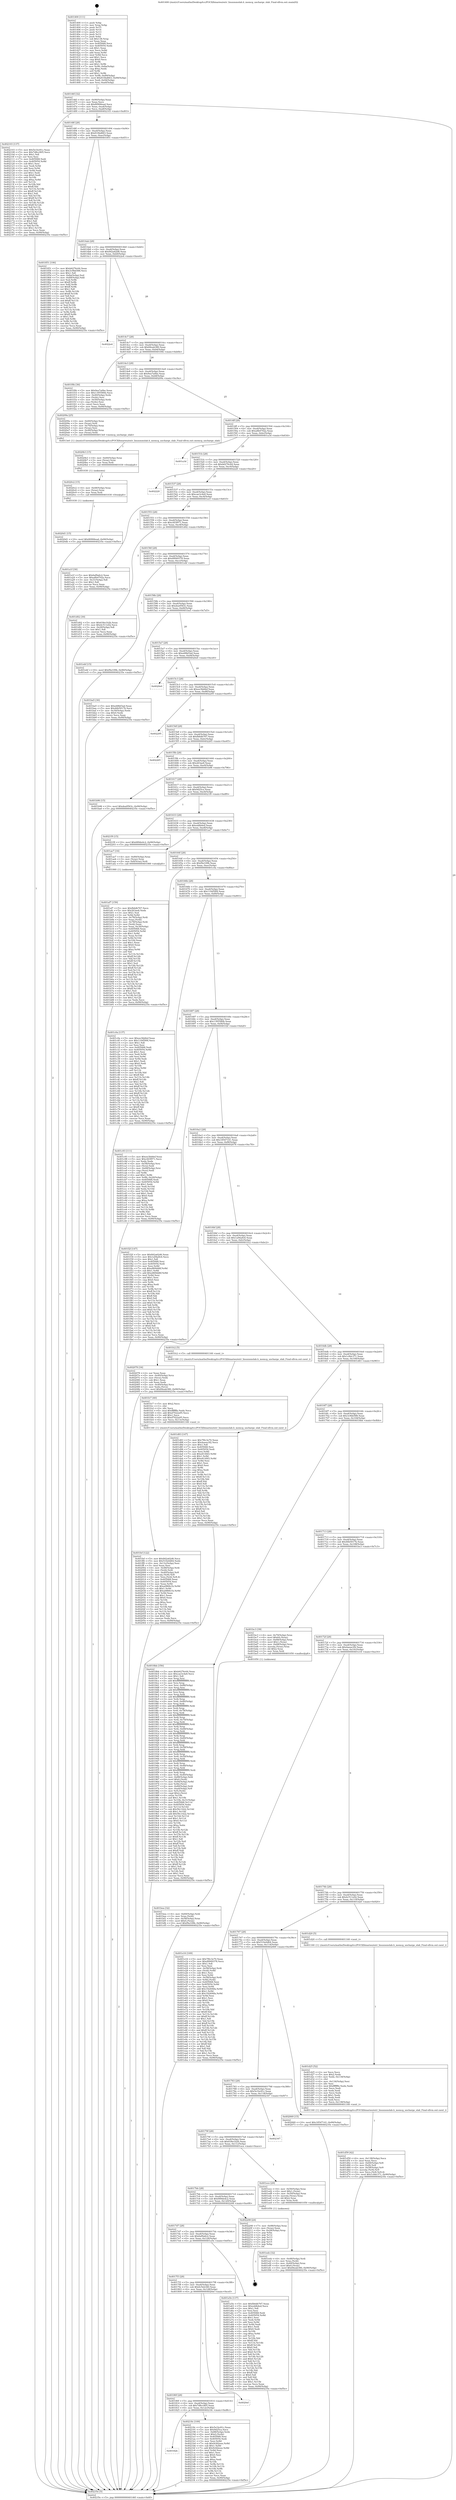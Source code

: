 digraph "0x401400" {
  label = "0x401400 (/mnt/c/Users/mathe/Desktop/tcc/POCII/binaries/extr_linuxmmslab.h_memcg_uncharge_slab_Final-ollvm.out::main(0))"
  labelloc = "t"
  node[shape=record]

  Entry [label="",width=0.3,height=0.3,shape=circle,fillcolor=black,style=filled]
  "0x40146f" [label="{
     0x40146f [32]\l
     | [instrs]\l
     &nbsp;&nbsp;0x40146f \<+6\>: mov -0x90(%rbp),%eax\l
     &nbsp;&nbsp;0x401475 \<+2\>: mov %eax,%ecx\l
     &nbsp;&nbsp;0x401477 \<+6\>: sub $0x80906ead,%ecx\l
     &nbsp;&nbsp;0x40147d \<+6\>: mov %eax,-0xa4(%rbp)\l
     &nbsp;&nbsp;0x401483 \<+6\>: mov %ecx,-0xa8(%rbp)\l
     &nbsp;&nbsp;0x401489 \<+6\>: je 0000000000402103 \<main+0xd03\>\l
  }"]
  "0x402103" [label="{
     0x402103 [137]\l
     | [instrs]\l
     &nbsp;&nbsp;0x402103 \<+5\>: mov $0x5e1bc81c,%eax\l
     &nbsp;&nbsp;0x402108 \<+5\>: mov $0x7d8cc905,%ecx\l
     &nbsp;&nbsp;0x40210d \<+2\>: mov $0x1,%dl\l
     &nbsp;&nbsp;0x40210f \<+2\>: xor %esi,%esi\l
     &nbsp;&nbsp;0x402111 \<+7\>: mov 0x405068,%edi\l
     &nbsp;&nbsp;0x402118 \<+8\>: mov 0x405054,%r8d\l
     &nbsp;&nbsp;0x402120 \<+3\>: sub $0x1,%esi\l
     &nbsp;&nbsp;0x402123 \<+3\>: mov %edi,%r9d\l
     &nbsp;&nbsp;0x402126 \<+3\>: add %esi,%r9d\l
     &nbsp;&nbsp;0x402129 \<+4\>: imul %r9d,%edi\l
     &nbsp;&nbsp;0x40212d \<+3\>: and $0x1,%edi\l
     &nbsp;&nbsp;0x402130 \<+3\>: cmp $0x0,%edi\l
     &nbsp;&nbsp;0x402133 \<+4\>: sete %r10b\l
     &nbsp;&nbsp;0x402137 \<+4\>: cmp $0xa,%r8d\l
     &nbsp;&nbsp;0x40213b \<+4\>: setl %r11b\l
     &nbsp;&nbsp;0x40213f \<+3\>: mov %r10b,%bl\l
     &nbsp;&nbsp;0x402142 \<+3\>: xor $0xff,%bl\l
     &nbsp;&nbsp;0x402145 \<+3\>: mov %r11b,%r14b\l
     &nbsp;&nbsp;0x402148 \<+4\>: xor $0xff,%r14b\l
     &nbsp;&nbsp;0x40214c \<+3\>: xor $0x1,%dl\l
     &nbsp;&nbsp;0x40214f \<+3\>: mov %bl,%r15b\l
     &nbsp;&nbsp;0x402152 \<+4\>: and $0xff,%r15b\l
     &nbsp;&nbsp;0x402156 \<+3\>: and %dl,%r10b\l
     &nbsp;&nbsp;0x402159 \<+3\>: mov %r14b,%r12b\l
     &nbsp;&nbsp;0x40215c \<+4\>: and $0xff,%r12b\l
     &nbsp;&nbsp;0x402160 \<+3\>: and %dl,%r11b\l
     &nbsp;&nbsp;0x402163 \<+3\>: or %r10b,%r15b\l
     &nbsp;&nbsp;0x402166 \<+3\>: or %r11b,%r12b\l
     &nbsp;&nbsp;0x402169 \<+3\>: xor %r12b,%r15b\l
     &nbsp;&nbsp;0x40216c \<+3\>: or %r14b,%bl\l
     &nbsp;&nbsp;0x40216f \<+3\>: xor $0xff,%bl\l
     &nbsp;&nbsp;0x402172 \<+3\>: or $0x1,%dl\l
     &nbsp;&nbsp;0x402175 \<+2\>: and %dl,%bl\l
     &nbsp;&nbsp;0x402177 \<+3\>: or %bl,%r15b\l
     &nbsp;&nbsp;0x40217a \<+4\>: test $0x1,%r15b\l
     &nbsp;&nbsp;0x40217e \<+3\>: cmovne %ecx,%eax\l
     &nbsp;&nbsp;0x402181 \<+6\>: mov %eax,-0x90(%rbp)\l
     &nbsp;&nbsp;0x402187 \<+5\>: jmp 000000000040235e \<main+0xf5e\>\l
  }"]
  "0x40148f" [label="{
     0x40148f [28]\l
     | [instrs]\l
     &nbsp;&nbsp;0x40148f \<+5\>: jmp 0000000000401494 \<main+0x94\>\l
     &nbsp;&nbsp;0x401494 \<+6\>: mov -0xa4(%rbp),%eax\l
     &nbsp;&nbsp;0x40149a \<+5\>: sub $0x810bd663,%eax\l
     &nbsp;&nbsp;0x40149f \<+6\>: mov %eax,-0xac(%rbp)\l
     &nbsp;&nbsp;0x4014a5 \<+6\>: je 0000000000401851 \<main+0x451\>\l
  }"]
  Exit [label="",width=0.3,height=0.3,shape=circle,fillcolor=black,style=filled,peripheries=2]
  "0x401851" [label="{
     0x401851 [106]\l
     | [instrs]\l
     &nbsp;&nbsp;0x401851 \<+5\>: mov $0xb6276c64,%eax\l
     &nbsp;&nbsp;0x401856 \<+5\>: mov $0x3c9bb588,%ecx\l
     &nbsp;&nbsp;0x40185b \<+2\>: mov $0x1,%dl\l
     &nbsp;&nbsp;0x40185d \<+7\>: mov -0x8a(%rbp),%sil\l
     &nbsp;&nbsp;0x401864 \<+7\>: mov -0x89(%rbp),%dil\l
     &nbsp;&nbsp;0x40186b \<+3\>: mov %sil,%r8b\l
     &nbsp;&nbsp;0x40186e \<+4\>: xor $0xff,%r8b\l
     &nbsp;&nbsp;0x401872 \<+3\>: mov %dil,%r9b\l
     &nbsp;&nbsp;0x401875 \<+4\>: xor $0xff,%r9b\l
     &nbsp;&nbsp;0x401879 \<+3\>: xor $0x1,%dl\l
     &nbsp;&nbsp;0x40187c \<+3\>: mov %r8b,%r10b\l
     &nbsp;&nbsp;0x40187f \<+4\>: and $0xff,%r10b\l
     &nbsp;&nbsp;0x401883 \<+3\>: and %dl,%sil\l
     &nbsp;&nbsp;0x401886 \<+3\>: mov %r9b,%r11b\l
     &nbsp;&nbsp;0x401889 \<+4\>: and $0xff,%r11b\l
     &nbsp;&nbsp;0x40188d \<+3\>: and %dl,%dil\l
     &nbsp;&nbsp;0x401890 \<+3\>: or %sil,%r10b\l
     &nbsp;&nbsp;0x401893 \<+3\>: or %dil,%r11b\l
     &nbsp;&nbsp;0x401896 \<+3\>: xor %r11b,%r10b\l
     &nbsp;&nbsp;0x401899 \<+3\>: or %r9b,%r8b\l
     &nbsp;&nbsp;0x40189c \<+4\>: xor $0xff,%r8b\l
     &nbsp;&nbsp;0x4018a0 \<+3\>: or $0x1,%dl\l
     &nbsp;&nbsp;0x4018a3 \<+3\>: and %dl,%r8b\l
     &nbsp;&nbsp;0x4018a6 \<+3\>: or %r8b,%r10b\l
     &nbsp;&nbsp;0x4018a9 \<+4\>: test $0x1,%r10b\l
     &nbsp;&nbsp;0x4018ad \<+3\>: cmovne %ecx,%eax\l
     &nbsp;&nbsp;0x4018b0 \<+6\>: mov %eax,-0x90(%rbp)\l
     &nbsp;&nbsp;0x4018b6 \<+5\>: jmp 000000000040235e \<main+0xf5e\>\l
  }"]
  "0x4014ab" [label="{
     0x4014ab [28]\l
     | [instrs]\l
     &nbsp;&nbsp;0x4014ab \<+5\>: jmp 00000000004014b0 \<main+0xb0\>\l
     &nbsp;&nbsp;0x4014b0 \<+6\>: mov -0xa4(%rbp),%eax\l
     &nbsp;&nbsp;0x4014b6 \<+5\>: sub $0x842a62d6,%eax\l
     &nbsp;&nbsp;0x4014bb \<+6\>: mov %eax,-0xb0(%rbp)\l
     &nbsp;&nbsp;0x4014c1 \<+6\>: je 00000000004022e4 \<main+0xee4\>\l
  }"]
  "0x40235e" [label="{
     0x40235e [5]\l
     | [instrs]\l
     &nbsp;&nbsp;0x40235e \<+5\>: jmp 000000000040146f \<main+0x6f\>\l
  }"]
  "0x401400" [label="{
     0x401400 [111]\l
     | [instrs]\l
     &nbsp;&nbsp;0x401400 \<+1\>: push %rbp\l
     &nbsp;&nbsp;0x401401 \<+3\>: mov %rsp,%rbp\l
     &nbsp;&nbsp;0x401404 \<+2\>: push %r15\l
     &nbsp;&nbsp;0x401406 \<+2\>: push %r14\l
     &nbsp;&nbsp;0x401408 \<+2\>: push %r13\l
     &nbsp;&nbsp;0x40140a \<+2\>: push %r12\l
     &nbsp;&nbsp;0x40140c \<+1\>: push %rbx\l
     &nbsp;&nbsp;0x40140d \<+7\>: sub $0x138,%rsp\l
     &nbsp;&nbsp;0x401414 \<+2\>: xor %eax,%eax\l
     &nbsp;&nbsp;0x401416 \<+7\>: mov 0x405068,%ecx\l
     &nbsp;&nbsp;0x40141d \<+7\>: mov 0x405054,%edx\l
     &nbsp;&nbsp;0x401424 \<+3\>: sub $0x1,%eax\l
     &nbsp;&nbsp;0x401427 \<+3\>: mov %ecx,%r8d\l
     &nbsp;&nbsp;0x40142a \<+3\>: add %eax,%r8d\l
     &nbsp;&nbsp;0x40142d \<+4\>: imul %r8d,%ecx\l
     &nbsp;&nbsp;0x401431 \<+3\>: and $0x1,%ecx\l
     &nbsp;&nbsp;0x401434 \<+3\>: cmp $0x0,%ecx\l
     &nbsp;&nbsp;0x401437 \<+4\>: sete %r9b\l
     &nbsp;&nbsp;0x40143b \<+4\>: and $0x1,%r9b\l
     &nbsp;&nbsp;0x40143f \<+7\>: mov %r9b,-0x8a(%rbp)\l
     &nbsp;&nbsp;0x401446 \<+3\>: cmp $0xa,%edx\l
     &nbsp;&nbsp;0x401449 \<+4\>: setl %r9b\l
     &nbsp;&nbsp;0x40144d \<+4\>: and $0x1,%r9b\l
     &nbsp;&nbsp;0x401451 \<+7\>: mov %r9b,-0x89(%rbp)\l
     &nbsp;&nbsp;0x401458 \<+10\>: movl $0x810bd663,-0x90(%rbp)\l
     &nbsp;&nbsp;0x401462 \<+6\>: mov %edi,-0x94(%rbp)\l
     &nbsp;&nbsp;0x401468 \<+7\>: mov %rsi,-0xa0(%rbp)\l
  }"]
  "0x40182b" [label="{
     0x40182b\l
  }", style=dashed]
  "0x4022e4" [label="{
     0x4022e4\l
  }", style=dashed]
  "0x4014c7" [label="{
     0x4014c7 [28]\l
     | [instrs]\l
     &nbsp;&nbsp;0x4014c7 \<+5\>: jmp 00000000004014cc \<main+0xcc\>\l
     &nbsp;&nbsp;0x4014cc \<+6\>: mov -0xa4(%rbp),%eax\l
     &nbsp;&nbsp;0x4014d2 \<+5\>: sub $0x84eab380,%eax\l
     &nbsp;&nbsp;0x4014d7 \<+6\>: mov %eax,-0xb4(%rbp)\l
     &nbsp;&nbsp;0x4014dd \<+6\>: je 0000000000401f0b \<main+0xb0b\>\l
  }"]
  "0x40218c" [label="{
     0x40218c [109]\l
     | [instrs]\l
     &nbsp;&nbsp;0x40218c \<+5\>: mov $0x5e1bc81c,%eax\l
     &nbsp;&nbsp;0x402191 \<+5\>: mov $0x9d25ca,%ecx\l
     &nbsp;&nbsp;0x402196 \<+7\>: mov -0x88(%rbp),%rdx\l
     &nbsp;&nbsp;0x40219d \<+6\>: movl $0x0,(%rdx)\l
     &nbsp;&nbsp;0x4021a3 \<+7\>: mov 0x405068,%esi\l
     &nbsp;&nbsp;0x4021aa \<+7\>: mov 0x405054,%edi\l
     &nbsp;&nbsp;0x4021b1 \<+3\>: mov %esi,%r8d\l
     &nbsp;&nbsp;0x4021b4 \<+7\>: sub $0x9cfd2eee,%r8d\l
     &nbsp;&nbsp;0x4021bb \<+4\>: sub $0x1,%r8d\l
     &nbsp;&nbsp;0x4021bf \<+7\>: add $0x9cfd2eee,%r8d\l
     &nbsp;&nbsp;0x4021c6 \<+4\>: imul %r8d,%esi\l
     &nbsp;&nbsp;0x4021ca \<+3\>: and $0x1,%esi\l
     &nbsp;&nbsp;0x4021cd \<+3\>: cmp $0x0,%esi\l
     &nbsp;&nbsp;0x4021d0 \<+4\>: sete %r9b\l
     &nbsp;&nbsp;0x4021d4 \<+3\>: cmp $0xa,%edi\l
     &nbsp;&nbsp;0x4021d7 \<+4\>: setl %r10b\l
     &nbsp;&nbsp;0x4021db \<+3\>: mov %r9b,%r11b\l
     &nbsp;&nbsp;0x4021de \<+3\>: and %r10b,%r11b\l
     &nbsp;&nbsp;0x4021e1 \<+3\>: xor %r10b,%r9b\l
     &nbsp;&nbsp;0x4021e4 \<+3\>: or %r9b,%r11b\l
     &nbsp;&nbsp;0x4021e7 \<+4\>: test $0x1,%r11b\l
     &nbsp;&nbsp;0x4021eb \<+3\>: cmovne %ecx,%eax\l
     &nbsp;&nbsp;0x4021ee \<+6\>: mov %eax,-0x90(%rbp)\l
     &nbsp;&nbsp;0x4021f4 \<+5\>: jmp 000000000040235e \<main+0xf5e\>\l
  }"]
  "0x401f0b" [label="{
     0x401f0b [36]\l
     | [instrs]\l
     &nbsp;&nbsp;0x401f0b \<+5\>: mov $0x9ea7a0be,%eax\l
     &nbsp;&nbsp;0x401f10 \<+5\>: mov $0x1395580b,%ecx\l
     &nbsp;&nbsp;0x401f15 \<+4\>: mov -0x40(%rbp),%rdx\l
     &nbsp;&nbsp;0x401f19 \<+2\>: mov (%rdx),%esi\l
     &nbsp;&nbsp;0x401f1b \<+4\>: mov -0x50(%rbp),%rdx\l
     &nbsp;&nbsp;0x401f1f \<+2\>: cmp (%rdx),%esi\l
     &nbsp;&nbsp;0x401f21 \<+3\>: cmovl %ecx,%eax\l
     &nbsp;&nbsp;0x401f24 \<+6\>: mov %eax,-0x90(%rbp)\l
     &nbsp;&nbsp;0x401f2a \<+5\>: jmp 000000000040235e \<main+0xf5e\>\l
  }"]
  "0x4014e3" [label="{
     0x4014e3 [28]\l
     | [instrs]\l
     &nbsp;&nbsp;0x4014e3 \<+5\>: jmp 00000000004014e8 \<main+0xe8\>\l
     &nbsp;&nbsp;0x4014e8 \<+6\>: mov -0xa4(%rbp),%eax\l
     &nbsp;&nbsp;0x4014ee \<+5\>: sub $0x9ea7a0be,%eax\l
     &nbsp;&nbsp;0x4014f3 \<+6\>: mov %eax,-0xb8(%rbp)\l
     &nbsp;&nbsp;0x4014f9 \<+6\>: je 000000000040209a \<main+0xc9a\>\l
  }"]
  "0x40180f" [label="{
     0x40180f [28]\l
     | [instrs]\l
     &nbsp;&nbsp;0x40180f \<+5\>: jmp 0000000000401814 \<main+0x414\>\l
     &nbsp;&nbsp;0x401814 \<+6\>: mov -0xa4(%rbp),%eax\l
     &nbsp;&nbsp;0x40181a \<+5\>: sub $0x7d8cc905,%eax\l
     &nbsp;&nbsp;0x40181f \<+6\>: mov %eax,-0x12c(%rbp)\l
     &nbsp;&nbsp;0x401825 \<+6\>: je 000000000040218c \<main+0xd8c\>\l
  }"]
  "0x40209a" [label="{
     0x40209a [25]\l
     | [instrs]\l
     &nbsp;&nbsp;0x40209a \<+4\>: mov -0x60(%rbp),%rax\l
     &nbsp;&nbsp;0x40209e \<+3\>: mov (%rax),%rdi\l
     &nbsp;&nbsp;0x4020a1 \<+4\>: mov -0x70(%rbp),%rax\l
     &nbsp;&nbsp;0x4020a5 \<+2\>: mov (%rax),%esi\l
     &nbsp;&nbsp;0x4020a7 \<+4\>: mov -0x48(%rbp),%rax\l
     &nbsp;&nbsp;0x4020ab \<+3\>: mov (%rax),%rdx\l
     &nbsp;&nbsp;0x4020ae \<+5\>: call 00000000004013e0 \<memcg_uncharge_slab\>\l
     | [calls]\l
     &nbsp;&nbsp;0x4013e0 \{1\} (/mnt/c/Users/mathe/Desktop/tcc/POCII/binaries/extr_linuxmmslab.h_memcg_uncharge_slab_Final-ollvm.out::memcg_uncharge_slab)\l
  }"]
  "0x4014ff" [label="{
     0x4014ff [28]\l
     | [instrs]\l
     &nbsp;&nbsp;0x4014ff \<+5\>: jmp 0000000000401504 \<main+0x104\>\l
     &nbsp;&nbsp;0x401504 \<+6\>: mov -0xa4(%rbp),%eax\l
     &nbsp;&nbsp;0x40150a \<+5\>: sub $0xa8b4702a,%eax\l
     &nbsp;&nbsp;0x40150f \<+6\>: mov %eax,-0xbc(%rbp)\l
     &nbsp;&nbsp;0x401515 \<+6\>: je 0000000000401a3d \<main+0x63d\>\l
  }"]
  "0x4020ef" [label="{
     0x4020ef\l
  }", style=dashed]
  "0x401a3d" [label="{
     0x401a3d\l
  }", style=dashed]
  "0x40151b" [label="{
     0x40151b [28]\l
     | [instrs]\l
     &nbsp;&nbsp;0x40151b \<+5\>: jmp 0000000000401520 \<main+0x120\>\l
     &nbsp;&nbsp;0x401520 \<+6\>: mov -0xa4(%rbp),%eax\l
     &nbsp;&nbsp;0x401526 \<+5\>: sub $0xb6276c64,%eax\l
     &nbsp;&nbsp;0x40152b \<+6\>: mov %eax,-0xc0(%rbp)\l
     &nbsp;&nbsp;0x401531 \<+6\>: je 0000000000402220 \<main+0xe20\>\l
  }"]
  "0x4020d1" [label="{
     0x4020d1 [15]\l
     | [instrs]\l
     &nbsp;&nbsp;0x4020d1 \<+10\>: movl $0x80906ead,-0x90(%rbp)\l
     &nbsp;&nbsp;0x4020db \<+5\>: jmp 000000000040235e \<main+0xf5e\>\l
  }"]
  "0x402220" [label="{
     0x402220\l
  }", style=dashed]
  "0x401537" [label="{
     0x401537 [28]\l
     | [instrs]\l
     &nbsp;&nbsp;0x401537 \<+5\>: jmp 000000000040153c \<main+0x13c\>\l
     &nbsp;&nbsp;0x40153c \<+6\>: mov -0xa4(%rbp),%eax\l
     &nbsp;&nbsp;0x401542 \<+5\>: sub $0xcae3c4a9,%eax\l
     &nbsp;&nbsp;0x401547 \<+6\>: mov %eax,-0xc4(%rbp)\l
     &nbsp;&nbsp;0x40154d \<+6\>: je 0000000000401a1f \<main+0x61f\>\l
  }"]
  "0x4020c2" [label="{
     0x4020c2 [15]\l
     | [instrs]\l
     &nbsp;&nbsp;0x4020c2 \<+4\>: mov -0x48(%rbp),%rax\l
     &nbsp;&nbsp;0x4020c6 \<+3\>: mov (%rax),%rax\l
     &nbsp;&nbsp;0x4020c9 \<+3\>: mov %rax,%rdi\l
     &nbsp;&nbsp;0x4020cc \<+5\>: call 0000000000401030 \<free@plt\>\l
     | [calls]\l
     &nbsp;&nbsp;0x401030 \{1\} (unknown)\l
  }"]
  "0x401a1f" [label="{
     0x401a1f [30]\l
     | [instrs]\l
     &nbsp;&nbsp;0x401a1f \<+5\>: mov $0x6af9a6c2,%eax\l
     &nbsp;&nbsp;0x401a24 \<+5\>: mov $0xa8b4702a,%ecx\l
     &nbsp;&nbsp;0x401a29 \<+3\>: mov -0x31(%rbp),%dl\l
     &nbsp;&nbsp;0x401a2c \<+3\>: test $0x1,%dl\l
     &nbsp;&nbsp;0x401a2f \<+3\>: cmovne %ecx,%eax\l
     &nbsp;&nbsp;0x401a32 \<+6\>: mov %eax,-0x90(%rbp)\l
     &nbsp;&nbsp;0x401a38 \<+5\>: jmp 000000000040235e \<main+0xf5e\>\l
  }"]
  "0x401553" [label="{
     0x401553 [28]\l
     | [instrs]\l
     &nbsp;&nbsp;0x401553 \<+5\>: jmp 0000000000401558 \<main+0x158\>\l
     &nbsp;&nbsp;0x401558 \<+6\>: mov -0xa4(%rbp),%eax\l
     &nbsp;&nbsp;0x40155e \<+5\>: sub $0xcfd3f971,%eax\l
     &nbsp;&nbsp;0x401563 \<+6\>: mov %eax,-0xc8(%rbp)\l
     &nbsp;&nbsp;0x401569 \<+6\>: je 0000000000401d02 \<main+0x902\>\l
  }"]
  "0x4020b3" [label="{
     0x4020b3 [15]\l
     | [instrs]\l
     &nbsp;&nbsp;0x4020b3 \<+4\>: mov -0x60(%rbp),%rax\l
     &nbsp;&nbsp;0x4020b7 \<+3\>: mov (%rax),%rax\l
     &nbsp;&nbsp;0x4020ba \<+3\>: mov %rax,%rdi\l
     &nbsp;&nbsp;0x4020bd \<+5\>: call 0000000000401030 \<free@plt\>\l
     | [calls]\l
     &nbsp;&nbsp;0x401030 \{1\} (unknown)\l
  }"]
  "0x401d02" [label="{
     0x401d02 [30]\l
     | [instrs]\l
     &nbsp;&nbsp;0x401d02 \<+5\>: mov $0x636e1b2b,%eax\l
     &nbsp;&nbsp;0x401d07 \<+5\>: mov $0x4c511e02,%ecx\l
     &nbsp;&nbsp;0x401d0c \<+3\>: mov -0x29(%rbp),%dl\l
     &nbsp;&nbsp;0x401d0f \<+3\>: test $0x1,%dl\l
     &nbsp;&nbsp;0x401d12 \<+3\>: cmovne %ecx,%eax\l
     &nbsp;&nbsp;0x401d15 \<+6\>: mov %eax,-0x90(%rbp)\l
     &nbsp;&nbsp;0x401d1b \<+5\>: jmp 000000000040235e \<main+0xf5e\>\l
  }"]
  "0x40156f" [label="{
     0x40156f [28]\l
     | [instrs]\l
     &nbsp;&nbsp;0x40156f \<+5\>: jmp 0000000000401574 \<main+0x174\>\l
     &nbsp;&nbsp;0x401574 \<+6\>: mov -0xa4(%rbp),%eax\l
     &nbsp;&nbsp;0x40157a \<+5\>: sub $0xd9949378,%eax\l
     &nbsp;&nbsp;0x40157f \<+6\>: mov %eax,-0xcc(%rbp)\l
     &nbsp;&nbsp;0x401585 \<+6\>: je 0000000000401ebf \<main+0xabf\>\l
  }"]
  "0x401fef" [label="{
     0x401fef [122]\l
     | [instrs]\l
     &nbsp;&nbsp;0x401fef \<+5\>: mov $0x842a62d6,%ecx\l
     &nbsp;&nbsp;0x401ff4 \<+5\>: mov $0x510e0d64,%edx\l
     &nbsp;&nbsp;0x401ff9 \<+6\>: mov -0x13c(%rbp),%esi\l
     &nbsp;&nbsp;0x401fff \<+3\>: imul %eax,%esi\l
     &nbsp;&nbsp;0x402002 \<+4\>: mov -0x48(%rbp),%rdi\l
     &nbsp;&nbsp;0x402006 \<+3\>: mov (%rdi),%rdi\l
     &nbsp;&nbsp;0x402009 \<+4\>: mov -0x40(%rbp),%r8\l
     &nbsp;&nbsp;0x40200d \<+3\>: movslq (%r8),%r8\l
     &nbsp;&nbsp;0x402010 \<+4\>: mov %esi,(%rdi,%r8,4)\l
     &nbsp;&nbsp;0x402014 \<+7\>: mov 0x405068,%eax\l
     &nbsp;&nbsp;0x40201b \<+7\>: mov 0x405054,%esi\l
     &nbsp;&nbsp;0x402022 \<+3\>: mov %eax,%r9d\l
     &nbsp;&nbsp;0x402025 \<+7\>: sub $0xa086fe1b,%r9d\l
     &nbsp;&nbsp;0x40202c \<+4\>: sub $0x1,%r9d\l
     &nbsp;&nbsp;0x402030 \<+7\>: add $0xa086fe1b,%r9d\l
     &nbsp;&nbsp;0x402037 \<+4\>: imul %r9d,%eax\l
     &nbsp;&nbsp;0x40203b \<+3\>: and $0x1,%eax\l
     &nbsp;&nbsp;0x40203e \<+3\>: cmp $0x0,%eax\l
     &nbsp;&nbsp;0x402041 \<+4\>: sete %r10b\l
     &nbsp;&nbsp;0x402045 \<+3\>: cmp $0xa,%esi\l
     &nbsp;&nbsp;0x402048 \<+4\>: setl %r11b\l
     &nbsp;&nbsp;0x40204c \<+3\>: mov %r10b,%bl\l
     &nbsp;&nbsp;0x40204f \<+3\>: and %r11b,%bl\l
     &nbsp;&nbsp;0x402052 \<+3\>: xor %r11b,%r10b\l
     &nbsp;&nbsp;0x402055 \<+3\>: or %r10b,%bl\l
     &nbsp;&nbsp;0x402058 \<+3\>: test $0x1,%bl\l
     &nbsp;&nbsp;0x40205b \<+3\>: cmovne %edx,%ecx\l
     &nbsp;&nbsp;0x40205e \<+6\>: mov %ecx,-0x90(%rbp)\l
     &nbsp;&nbsp;0x402064 \<+5\>: jmp 000000000040235e \<main+0xf5e\>\l
  }"]
  "0x401ebf" [label="{
     0x401ebf [15]\l
     | [instrs]\l
     &nbsp;&nbsp;0x401ebf \<+10\>: movl $0xf9a109b,-0x90(%rbp)\l
     &nbsp;&nbsp;0x401ec9 \<+5\>: jmp 000000000040235e \<main+0xf5e\>\l
  }"]
  "0x40158b" [label="{
     0x40158b [28]\l
     | [instrs]\l
     &nbsp;&nbsp;0x40158b \<+5\>: jmp 0000000000401590 \<main+0x190\>\l
     &nbsp;&nbsp;0x401590 \<+6\>: mov -0xa4(%rbp),%eax\l
     &nbsp;&nbsp;0x401596 \<+5\>: sub $0xdea9563c,%eax\l
     &nbsp;&nbsp;0x40159b \<+6\>: mov %eax,-0xd0(%rbp)\l
     &nbsp;&nbsp;0x4015a1 \<+6\>: je 0000000000401ba5 \<main+0x7a5\>\l
  }"]
  "0x401fc7" [label="{
     0x401fc7 [40]\l
     | [instrs]\l
     &nbsp;&nbsp;0x401fc7 \<+5\>: mov $0x2,%ecx\l
     &nbsp;&nbsp;0x401fcc \<+1\>: cltd\l
     &nbsp;&nbsp;0x401fcd \<+2\>: idiv %ecx\l
     &nbsp;&nbsp;0x401fcf \<+6\>: imul $0xfffffffe,%edx,%ecx\l
     &nbsp;&nbsp;0x401fd5 \<+6\>: add $0xd7022a95,%ecx\l
     &nbsp;&nbsp;0x401fdb \<+3\>: add $0x1,%ecx\l
     &nbsp;&nbsp;0x401fde \<+6\>: sub $0xd7022a95,%ecx\l
     &nbsp;&nbsp;0x401fe4 \<+6\>: mov %ecx,-0x13c(%rbp)\l
     &nbsp;&nbsp;0x401fea \<+5\>: call 0000000000401160 \<next_i\>\l
     | [calls]\l
     &nbsp;&nbsp;0x401160 \{1\} (/mnt/c/Users/mathe/Desktop/tcc/POCII/binaries/extr_linuxmmslab.h_memcg_uncharge_slab_Final-ollvm.out::next_i)\l
  }"]
  "0x401ba5" [label="{
     0x401ba5 [30]\l
     | [instrs]\l
     &nbsp;&nbsp;0x401ba5 \<+5\>: mov $0xe68bf3ad,%eax\l
     &nbsp;&nbsp;0x401baa \<+5\>: mov $0x46b5017b,%ecx\l
     &nbsp;&nbsp;0x401baf \<+3\>: mov -0x30(%rbp),%edx\l
     &nbsp;&nbsp;0x401bb2 \<+3\>: cmp $0x0,%edx\l
     &nbsp;&nbsp;0x401bb5 \<+3\>: cmove %ecx,%eax\l
     &nbsp;&nbsp;0x401bb8 \<+6\>: mov %eax,-0x90(%rbp)\l
     &nbsp;&nbsp;0x401bbe \<+5\>: jmp 000000000040235e \<main+0xf5e\>\l
  }"]
  "0x4015a7" [label="{
     0x4015a7 [28]\l
     | [instrs]\l
     &nbsp;&nbsp;0x4015a7 \<+5\>: jmp 00000000004015ac \<main+0x1ac\>\l
     &nbsp;&nbsp;0x4015ac \<+6\>: mov -0xa4(%rbp),%eax\l
     &nbsp;&nbsp;0x4015b2 \<+5\>: sub $0xe68bf3ad,%eax\l
     &nbsp;&nbsp;0x4015b7 \<+6\>: mov %eax,-0xd4(%rbp)\l
     &nbsp;&nbsp;0x4015bd \<+6\>: je 00000000004020e0 \<main+0xce0\>\l
  }"]
  "0x401eeb" [label="{
     0x401eeb [32]\l
     | [instrs]\l
     &nbsp;&nbsp;0x401eeb \<+4\>: mov -0x48(%rbp),%rdi\l
     &nbsp;&nbsp;0x401eef \<+3\>: mov %rax,(%rdi)\l
     &nbsp;&nbsp;0x401ef2 \<+4\>: mov -0x40(%rbp),%rax\l
     &nbsp;&nbsp;0x401ef6 \<+6\>: movl $0x0,(%rax)\l
     &nbsp;&nbsp;0x401efc \<+10\>: movl $0x84eab380,-0x90(%rbp)\l
     &nbsp;&nbsp;0x401f06 \<+5\>: jmp 000000000040235e \<main+0xf5e\>\l
  }"]
  "0x4020e0" [label="{
     0x4020e0\l
  }", style=dashed]
  "0x4015c3" [label="{
     0x4015c3 [28]\l
     | [instrs]\l
     &nbsp;&nbsp;0x4015c3 \<+5\>: jmp 00000000004015c8 \<main+0x1c8\>\l
     &nbsp;&nbsp;0x4015c8 \<+6\>: mov -0xa4(%rbp),%eax\l
     &nbsp;&nbsp;0x4015ce \<+5\>: sub $0xee3bb8ef,%eax\l
     &nbsp;&nbsp;0x4015d3 \<+6\>: mov %eax,-0xd8(%rbp)\l
     &nbsp;&nbsp;0x4015d9 \<+6\>: je 0000000000402295 \<main+0xe95\>\l
  }"]
  "0x401d59" [label="{
     0x401d59 [42]\l
     | [instrs]\l
     &nbsp;&nbsp;0x401d59 \<+6\>: mov -0x138(%rbp),%ecx\l
     &nbsp;&nbsp;0x401d5f \<+3\>: imul %eax,%ecx\l
     &nbsp;&nbsp;0x401d62 \<+4\>: mov -0x60(%rbp),%r8\l
     &nbsp;&nbsp;0x401d66 \<+3\>: mov (%r8),%r8\l
     &nbsp;&nbsp;0x401d69 \<+4\>: mov -0x58(%rbp),%r9\l
     &nbsp;&nbsp;0x401d6d \<+3\>: movslq (%r9),%r9\l
     &nbsp;&nbsp;0x401d70 \<+4\>: mov %ecx,(%r8,%r9,4)\l
     &nbsp;&nbsp;0x401d74 \<+10\>: movl $0x1c8dc371,-0x90(%rbp)\l
     &nbsp;&nbsp;0x401d7e \<+5\>: jmp 000000000040235e \<main+0xf5e\>\l
  }"]
  "0x402295" [label="{
     0x402295\l
  }", style=dashed]
  "0x4015df" [label="{
     0x4015df [28]\l
     | [instrs]\l
     &nbsp;&nbsp;0x4015df \<+5\>: jmp 00000000004015e4 \<main+0x1e4\>\l
     &nbsp;&nbsp;0x4015e4 \<+6\>: mov -0xa4(%rbp),%eax\l
     &nbsp;&nbsp;0x4015ea \<+5\>: sub $0xfb6db767,%eax\l
     &nbsp;&nbsp;0x4015ef \<+6\>: mov %eax,-0xdc(%rbp)\l
     &nbsp;&nbsp;0x4015f5 \<+6\>: je 0000000000402265 \<main+0xe65\>\l
  }"]
  "0x401d25" [label="{
     0x401d25 [52]\l
     | [instrs]\l
     &nbsp;&nbsp;0x401d25 \<+2\>: xor %ecx,%ecx\l
     &nbsp;&nbsp;0x401d27 \<+5\>: mov $0x2,%edx\l
     &nbsp;&nbsp;0x401d2c \<+6\>: mov %edx,-0x134(%rbp)\l
     &nbsp;&nbsp;0x401d32 \<+1\>: cltd\l
     &nbsp;&nbsp;0x401d33 \<+6\>: mov -0x134(%rbp),%esi\l
     &nbsp;&nbsp;0x401d39 \<+2\>: idiv %esi\l
     &nbsp;&nbsp;0x401d3b \<+6\>: imul $0xfffffffe,%edx,%edx\l
     &nbsp;&nbsp;0x401d41 \<+2\>: mov %ecx,%edi\l
     &nbsp;&nbsp;0x401d43 \<+2\>: sub %edx,%edi\l
     &nbsp;&nbsp;0x401d45 \<+2\>: mov %ecx,%edx\l
     &nbsp;&nbsp;0x401d47 \<+3\>: sub $0x1,%edx\l
     &nbsp;&nbsp;0x401d4a \<+2\>: add %edx,%edi\l
     &nbsp;&nbsp;0x401d4c \<+2\>: sub %edi,%ecx\l
     &nbsp;&nbsp;0x401d4e \<+6\>: mov %ecx,-0x138(%rbp)\l
     &nbsp;&nbsp;0x401d54 \<+5\>: call 0000000000401160 \<next_i\>\l
     | [calls]\l
     &nbsp;&nbsp;0x401160 \{1\} (/mnt/c/Users/mathe/Desktop/tcc/POCII/binaries/extr_linuxmmslab.h_memcg_uncharge_slab_Final-ollvm.out::next_i)\l
  }"]
  "0x402265" [label="{
     0x402265\l
  }", style=dashed]
  "0x4015fb" [label="{
     0x4015fb [28]\l
     | [instrs]\l
     &nbsp;&nbsp;0x4015fb \<+5\>: jmp 0000000000401600 \<main+0x200\>\l
     &nbsp;&nbsp;0x401600 \<+6\>: mov -0xa4(%rbp),%eax\l
     &nbsp;&nbsp;0x401606 \<+5\>: sub $0x263ae8,%eax\l
     &nbsp;&nbsp;0x40160b \<+6\>: mov %eax,-0xe0(%rbp)\l
     &nbsp;&nbsp;0x401611 \<+6\>: je 0000000000401b96 \<main+0x796\>\l
  }"]
  "0x401bea" [label="{
     0x401bea [32]\l
     | [instrs]\l
     &nbsp;&nbsp;0x401bea \<+4\>: mov -0x60(%rbp),%rdi\l
     &nbsp;&nbsp;0x401bee \<+3\>: mov %rax,(%rdi)\l
     &nbsp;&nbsp;0x401bf1 \<+4\>: mov -0x58(%rbp),%rax\l
     &nbsp;&nbsp;0x401bf5 \<+6\>: movl $0x0,(%rax)\l
     &nbsp;&nbsp;0x401bfb \<+10\>: movl $0xf9a109b,-0x90(%rbp)\l
     &nbsp;&nbsp;0x401c05 \<+5\>: jmp 000000000040235e \<main+0xf5e\>\l
  }"]
  "0x401b96" [label="{
     0x401b96 [15]\l
     | [instrs]\l
     &nbsp;&nbsp;0x401b96 \<+10\>: movl $0xdea9563c,-0x90(%rbp)\l
     &nbsp;&nbsp;0x401ba0 \<+5\>: jmp 000000000040235e \<main+0xf5e\>\l
  }"]
  "0x401617" [label="{
     0x401617 [28]\l
     | [instrs]\l
     &nbsp;&nbsp;0x401617 \<+5\>: jmp 000000000040161c \<main+0x21c\>\l
     &nbsp;&nbsp;0x40161c \<+6\>: mov -0xa4(%rbp),%eax\l
     &nbsp;&nbsp;0x401622 \<+5\>: sub $0x9d25ca,%eax\l
     &nbsp;&nbsp;0x401627 \<+6\>: mov %eax,-0xe4(%rbp)\l
     &nbsp;&nbsp;0x40162d \<+6\>: je 00000000004021f9 \<main+0xdf9\>\l
  }"]
  "0x401af7" [label="{
     0x401af7 [159]\l
     | [instrs]\l
     &nbsp;&nbsp;0x401af7 \<+5\>: mov $0xfb6db767,%ecx\l
     &nbsp;&nbsp;0x401afc \<+5\>: mov $0x263ae8,%edx\l
     &nbsp;&nbsp;0x401b01 \<+3\>: mov $0x1,%sil\l
     &nbsp;&nbsp;0x401b04 \<+3\>: xor %r8d,%r8d\l
     &nbsp;&nbsp;0x401b07 \<+4\>: mov -0x78(%rbp),%rdi\l
     &nbsp;&nbsp;0x401b0b \<+2\>: mov %eax,(%rdi)\l
     &nbsp;&nbsp;0x401b0d \<+4\>: mov -0x78(%rbp),%rdi\l
     &nbsp;&nbsp;0x401b11 \<+2\>: mov (%rdi),%eax\l
     &nbsp;&nbsp;0x401b13 \<+3\>: mov %eax,-0x30(%rbp)\l
     &nbsp;&nbsp;0x401b16 \<+7\>: mov 0x405068,%eax\l
     &nbsp;&nbsp;0x401b1d \<+8\>: mov 0x405054,%r9d\l
     &nbsp;&nbsp;0x401b25 \<+4\>: sub $0x1,%r8d\l
     &nbsp;&nbsp;0x401b29 \<+3\>: mov %eax,%r10d\l
     &nbsp;&nbsp;0x401b2c \<+3\>: add %r8d,%r10d\l
     &nbsp;&nbsp;0x401b2f \<+4\>: imul %r10d,%eax\l
     &nbsp;&nbsp;0x401b33 \<+3\>: and $0x1,%eax\l
     &nbsp;&nbsp;0x401b36 \<+3\>: cmp $0x0,%eax\l
     &nbsp;&nbsp;0x401b39 \<+4\>: sete %r11b\l
     &nbsp;&nbsp;0x401b3d \<+4\>: cmp $0xa,%r9d\l
     &nbsp;&nbsp;0x401b41 \<+3\>: setl %bl\l
     &nbsp;&nbsp;0x401b44 \<+3\>: mov %r11b,%r14b\l
     &nbsp;&nbsp;0x401b47 \<+4\>: xor $0xff,%r14b\l
     &nbsp;&nbsp;0x401b4b \<+3\>: mov %bl,%r15b\l
     &nbsp;&nbsp;0x401b4e \<+4\>: xor $0xff,%r15b\l
     &nbsp;&nbsp;0x401b52 \<+4\>: xor $0x1,%sil\l
     &nbsp;&nbsp;0x401b56 \<+3\>: mov %r14b,%r12b\l
     &nbsp;&nbsp;0x401b59 \<+4\>: and $0xff,%r12b\l
     &nbsp;&nbsp;0x401b5d \<+3\>: and %sil,%r11b\l
     &nbsp;&nbsp;0x401b60 \<+3\>: mov %r15b,%r13b\l
     &nbsp;&nbsp;0x401b63 \<+4\>: and $0xff,%r13b\l
     &nbsp;&nbsp;0x401b67 \<+3\>: and %sil,%bl\l
     &nbsp;&nbsp;0x401b6a \<+3\>: or %r11b,%r12b\l
     &nbsp;&nbsp;0x401b6d \<+3\>: or %bl,%r13b\l
     &nbsp;&nbsp;0x401b70 \<+3\>: xor %r13b,%r12b\l
     &nbsp;&nbsp;0x401b73 \<+3\>: or %r15b,%r14b\l
     &nbsp;&nbsp;0x401b76 \<+4\>: xor $0xff,%r14b\l
     &nbsp;&nbsp;0x401b7a \<+4\>: or $0x1,%sil\l
     &nbsp;&nbsp;0x401b7e \<+3\>: and %sil,%r14b\l
     &nbsp;&nbsp;0x401b81 \<+3\>: or %r14b,%r12b\l
     &nbsp;&nbsp;0x401b84 \<+4\>: test $0x1,%r12b\l
     &nbsp;&nbsp;0x401b88 \<+3\>: cmovne %edx,%ecx\l
     &nbsp;&nbsp;0x401b8b \<+6\>: mov %ecx,-0x90(%rbp)\l
     &nbsp;&nbsp;0x401b91 \<+5\>: jmp 000000000040235e \<main+0xf5e\>\l
  }"]
  "0x4021f9" [label="{
     0x4021f9 [15]\l
     | [instrs]\l
     &nbsp;&nbsp;0x4021f9 \<+10\>: movl $0x689de4c2,-0x90(%rbp)\l
     &nbsp;&nbsp;0x402203 \<+5\>: jmp 000000000040235e \<main+0xf5e\>\l
  }"]
  "0x401633" [label="{
     0x401633 [28]\l
     | [instrs]\l
     &nbsp;&nbsp;0x401633 \<+5\>: jmp 0000000000401638 \<main+0x238\>\l
     &nbsp;&nbsp;0x401638 \<+6\>: mov -0xa4(%rbp),%eax\l
     &nbsp;&nbsp;0x40163e \<+5\>: sub $0xeddb4ed,%eax\l
     &nbsp;&nbsp;0x401643 \<+6\>: mov %eax,-0xe8(%rbp)\l
     &nbsp;&nbsp;0x401649 \<+6\>: je 0000000000401ae7 \<main+0x6e7\>\l
  }"]
  "0x4017f3" [label="{
     0x4017f3 [28]\l
     | [instrs]\l
     &nbsp;&nbsp;0x4017f3 \<+5\>: jmp 00000000004017f8 \<main+0x3f8\>\l
     &nbsp;&nbsp;0x4017f8 \<+6\>: mov -0xa4(%rbp),%eax\l
     &nbsp;&nbsp;0x4017fe \<+5\>: sub $0x6c5eb340,%eax\l
     &nbsp;&nbsp;0x401803 \<+6\>: mov %eax,-0x128(%rbp)\l
     &nbsp;&nbsp;0x401809 \<+6\>: je 00000000004020ef \<main+0xcef\>\l
  }"]
  "0x401ae7" [label="{
     0x401ae7 [16]\l
     | [instrs]\l
     &nbsp;&nbsp;0x401ae7 \<+4\>: mov -0x80(%rbp),%rax\l
     &nbsp;&nbsp;0x401aeb \<+3\>: mov (%rax),%rax\l
     &nbsp;&nbsp;0x401aee \<+4\>: mov 0x8(%rax),%rdi\l
     &nbsp;&nbsp;0x401af2 \<+5\>: call 0000000000401060 \<atoi@plt\>\l
     | [calls]\l
     &nbsp;&nbsp;0x401060 \{1\} (unknown)\l
  }"]
  "0x40164f" [label="{
     0x40164f [28]\l
     | [instrs]\l
     &nbsp;&nbsp;0x40164f \<+5\>: jmp 0000000000401654 \<main+0x254\>\l
     &nbsp;&nbsp;0x401654 \<+6\>: mov -0xa4(%rbp),%eax\l
     &nbsp;&nbsp;0x40165a \<+5\>: sub $0xf9a109b,%eax\l
     &nbsp;&nbsp;0x40165f \<+6\>: mov %eax,-0xec(%rbp)\l
     &nbsp;&nbsp;0x401665 \<+6\>: je 0000000000401c0a \<main+0x80a\>\l
  }"]
  "0x401a5e" [label="{
     0x401a5e [137]\l
     | [instrs]\l
     &nbsp;&nbsp;0x401a5e \<+5\>: mov $0xfb6db767,%eax\l
     &nbsp;&nbsp;0x401a63 \<+5\>: mov $0xeddb4ed,%ecx\l
     &nbsp;&nbsp;0x401a68 \<+2\>: mov $0x1,%dl\l
     &nbsp;&nbsp;0x401a6a \<+2\>: xor %esi,%esi\l
     &nbsp;&nbsp;0x401a6c \<+7\>: mov 0x405068,%edi\l
     &nbsp;&nbsp;0x401a73 \<+8\>: mov 0x405054,%r8d\l
     &nbsp;&nbsp;0x401a7b \<+3\>: sub $0x1,%esi\l
     &nbsp;&nbsp;0x401a7e \<+3\>: mov %edi,%r9d\l
     &nbsp;&nbsp;0x401a81 \<+3\>: add %esi,%r9d\l
     &nbsp;&nbsp;0x401a84 \<+4\>: imul %r9d,%edi\l
     &nbsp;&nbsp;0x401a88 \<+3\>: and $0x1,%edi\l
     &nbsp;&nbsp;0x401a8b \<+3\>: cmp $0x0,%edi\l
     &nbsp;&nbsp;0x401a8e \<+4\>: sete %r10b\l
     &nbsp;&nbsp;0x401a92 \<+4\>: cmp $0xa,%r8d\l
     &nbsp;&nbsp;0x401a96 \<+4\>: setl %r11b\l
     &nbsp;&nbsp;0x401a9a \<+3\>: mov %r10b,%bl\l
     &nbsp;&nbsp;0x401a9d \<+3\>: xor $0xff,%bl\l
     &nbsp;&nbsp;0x401aa0 \<+3\>: mov %r11b,%r14b\l
     &nbsp;&nbsp;0x401aa3 \<+4\>: xor $0xff,%r14b\l
     &nbsp;&nbsp;0x401aa7 \<+3\>: xor $0x0,%dl\l
     &nbsp;&nbsp;0x401aaa \<+3\>: mov %bl,%r15b\l
     &nbsp;&nbsp;0x401aad \<+4\>: and $0x0,%r15b\l
     &nbsp;&nbsp;0x401ab1 \<+3\>: and %dl,%r10b\l
     &nbsp;&nbsp;0x401ab4 \<+3\>: mov %r14b,%r12b\l
     &nbsp;&nbsp;0x401ab7 \<+4\>: and $0x0,%r12b\l
     &nbsp;&nbsp;0x401abb \<+3\>: and %dl,%r11b\l
     &nbsp;&nbsp;0x401abe \<+3\>: or %r10b,%r15b\l
     &nbsp;&nbsp;0x401ac1 \<+3\>: or %r11b,%r12b\l
     &nbsp;&nbsp;0x401ac4 \<+3\>: xor %r12b,%r15b\l
     &nbsp;&nbsp;0x401ac7 \<+3\>: or %r14b,%bl\l
     &nbsp;&nbsp;0x401aca \<+3\>: xor $0xff,%bl\l
     &nbsp;&nbsp;0x401acd \<+3\>: or $0x0,%dl\l
     &nbsp;&nbsp;0x401ad0 \<+2\>: and %dl,%bl\l
     &nbsp;&nbsp;0x401ad2 \<+3\>: or %bl,%r15b\l
     &nbsp;&nbsp;0x401ad5 \<+4\>: test $0x1,%r15b\l
     &nbsp;&nbsp;0x401ad9 \<+3\>: cmovne %ecx,%eax\l
     &nbsp;&nbsp;0x401adc \<+6\>: mov %eax,-0x90(%rbp)\l
     &nbsp;&nbsp;0x401ae2 \<+5\>: jmp 000000000040235e \<main+0xf5e\>\l
  }"]
  "0x401c0a" [label="{
     0x401c0a [137]\l
     | [instrs]\l
     &nbsp;&nbsp;0x401c0a \<+5\>: mov $0xee3bb8ef,%eax\l
     &nbsp;&nbsp;0x401c0f \<+5\>: mov $0x110d59f4,%ecx\l
     &nbsp;&nbsp;0x401c14 \<+2\>: mov $0x1,%dl\l
     &nbsp;&nbsp;0x401c16 \<+2\>: xor %esi,%esi\l
     &nbsp;&nbsp;0x401c18 \<+7\>: mov 0x405068,%edi\l
     &nbsp;&nbsp;0x401c1f \<+8\>: mov 0x405054,%r8d\l
     &nbsp;&nbsp;0x401c27 \<+3\>: sub $0x1,%esi\l
     &nbsp;&nbsp;0x401c2a \<+3\>: mov %edi,%r9d\l
     &nbsp;&nbsp;0x401c2d \<+3\>: add %esi,%r9d\l
     &nbsp;&nbsp;0x401c30 \<+4\>: imul %r9d,%edi\l
     &nbsp;&nbsp;0x401c34 \<+3\>: and $0x1,%edi\l
     &nbsp;&nbsp;0x401c37 \<+3\>: cmp $0x0,%edi\l
     &nbsp;&nbsp;0x401c3a \<+4\>: sete %r10b\l
     &nbsp;&nbsp;0x401c3e \<+4\>: cmp $0xa,%r8d\l
     &nbsp;&nbsp;0x401c42 \<+4\>: setl %r11b\l
     &nbsp;&nbsp;0x401c46 \<+3\>: mov %r10b,%bl\l
     &nbsp;&nbsp;0x401c49 \<+3\>: xor $0xff,%bl\l
     &nbsp;&nbsp;0x401c4c \<+3\>: mov %r11b,%r14b\l
     &nbsp;&nbsp;0x401c4f \<+4\>: xor $0xff,%r14b\l
     &nbsp;&nbsp;0x401c53 \<+3\>: xor $0x1,%dl\l
     &nbsp;&nbsp;0x401c56 \<+3\>: mov %bl,%r15b\l
     &nbsp;&nbsp;0x401c59 \<+4\>: and $0xff,%r15b\l
     &nbsp;&nbsp;0x401c5d \<+3\>: and %dl,%r10b\l
     &nbsp;&nbsp;0x401c60 \<+3\>: mov %r14b,%r12b\l
     &nbsp;&nbsp;0x401c63 \<+4\>: and $0xff,%r12b\l
     &nbsp;&nbsp;0x401c67 \<+3\>: and %dl,%r11b\l
     &nbsp;&nbsp;0x401c6a \<+3\>: or %r10b,%r15b\l
     &nbsp;&nbsp;0x401c6d \<+3\>: or %r11b,%r12b\l
     &nbsp;&nbsp;0x401c70 \<+3\>: xor %r12b,%r15b\l
     &nbsp;&nbsp;0x401c73 \<+3\>: or %r14b,%bl\l
     &nbsp;&nbsp;0x401c76 \<+3\>: xor $0xff,%bl\l
     &nbsp;&nbsp;0x401c79 \<+3\>: or $0x1,%dl\l
     &nbsp;&nbsp;0x401c7c \<+2\>: and %dl,%bl\l
     &nbsp;&nbsp;0x401c7e \<+3\>: or %bl,%r15b\l
     &nbsp;&nbsp;0x401c81 \<+4\>: test $0x1,%r15b\l
     &nbsp;&nbsp;0x401c85 \<+3\>: cmovne %ecx,%eax\l
     &nbsp;&nbsp;0x401c88 \<+6\>: mov %eax,-0x90(%rbp)\l
     &nbsp;&nbsp;0x401c8e \<+5\>: jmp 000000000040235e \<main+0xf5e\>\l
  }"]
  "0x40166b" [label="{
     0x40166b [28]\l
     | [instrs]\l
     &nbsp;&nbsp;0x40166b \<+5\>: jmp 0000000000401670 \<main+0x270\>\l
     &nbsp;&nbsp;0x401670 \<+6\>: mov -0xa4(%rbp),%eax\l
     &nbsp;&nbsp;0x401676 \<+5\>: sub $0x110d59f4,%eax\l
     &nbsp;&nbsp;0x40167b \<+6\>: mov %eax,-0xf0(%rbp)\l
     &nbsp;&nbsp;0x401681 \<+6\>: je 0000000000401c93 \<main+0x893\>\l
  }"]
  "0x4017d7" [label="{
     0x4017d7 [28]\l
     | [instrs]\l
     &nbsp;&nbsp;0x4017d7 \<+5\>: jmp 00000000004017dc \<main+0x3dc\>\l
     &nbsp;&nbsp;0x4017dc \<+6\>: mov -0xa4(%rbp),%eax\l
     &nbsp;&nbsp;0x4017e2 \<+5\>: sub $0x6af9a6c2,%eax\l
     &nbsp;&nbsp;0x4017e7 \<+6\>: mov %eax,-0x124(%rbp)\l
     &nbsp;&nbsp;0x4017ed \<+6\>: je 0000000000401a5e \<main+0x65e\>\l
  }"]
  "0x401c93" [label="{
     0x401c93 [111]\l
     | [instrs]\l
     &nbsp;&nbsp;0x401c93 \<+5\>: mov $0xee3bb8ef,%eax\l
     &nbsp;&nbsp;0x401c98 \<+5\>: mov $0xcfd3f971,%ecx\l
     &nbsp;&nbsp;0x401c9d \<+2\>: xor %edx,%edx\l
     &nbsp;&nbsp;0x401c9f \<+4\>: mov -0x58(%rbp),%rsi\l
     &nbsp;&nbsp;0x401ca3 \<+2\>: mov (%rsi),%edi\l
     &nbsp;&nbsp;0x401ca5 \<+4\>: mov -0x68(%rbp),%rsi\l
     &nbsp;&nbsp;0x401ca9 \<+2\>: cmp (%rsi),%edi\l
     &nbsp;&nbsp;0x401cab \<+4\>: setl %r8b\l
     &nbsp;&nbsp;0x401caf \<+4\>: and $0x1,%r8b\l
     &nbsp;&nbsp;0x401cb3 \<+4\>: mov %r8b,-0x29(%rbp)\l
     &nbsp;&nbsp;0x401cb7 \<+7\>: mov 0x405068,%edi\l
     &nbsp;&nbsp;0x401cbe \<+8\>: mov 0x405054,%r9d\l
     &nbsp;&nbsp;0x401cc6 \<+3\>: sub $0x1,%edx\l
     &nbsp;&nbsp;0x401cc9 \<+3\>: mov %edi,%r10d\l
     &nbsp;&nbsp;0x401ccc \<+3\>: add %edx,%r10d\l
     &nbsp;&nbsp;0x401ccf \<+4\>: imul %r10d,%edi\l
     &nbsp;&nbsp;0x401cd3 \<+3\>: and $0x1,%edi\l
     &nbsp;&nbsp;0x401cd6 \<+3\>: cmp $0x0,%edi\l
     &nbsp;&nbsp;0x401cd9 \<+4\>: sete %r8b\l
     &nbsp;&nbsp;0x401cdd \<+4\>: cmp $0xa,%r9d\l
     &nbsp;&nbsp;0x401ce1 \<+4\>: setl %r11b\l
     &nbsp;&nbsp;0x401ce5 \<+3\>: mov %r8b,%bl\l
     &nbsp;&nbsp;0x401ce8 \<+3\>: and %r11b,%bl\l
     &nbsp;&nbsp;0x401ceb \<+3\>: xor %r11b,%r8b\l
     &nbsp;&nbsp;0x401cee \<+3\>: or %r8b,%bl\l
     &nbsp;&nbsp;0x401cf1 \<+3\>: test $0x1,%bl\l
     &nbsp;&nbsp;0x401cf4 \<+3\>: cmovne %ecx,%eax\l
     &nbsp;&nbsp;0x401cf7 \<+6\>: mov %eax,-0x90(%rbp)\l
     &nbsp;&nbsp;0x401cfd \<+5\>: jmp 000000000040235e \<main+0xf5e\>\l
  }"]
  "0x401687" [label="{
     0x401687 [28]\l
     | [instrs]\l
     &nbsp;&nbsp;0x401687 \<+5\>: jmp 000000000040168c \<main+0x28c\>\l
     &nbsp;&nbsp;0x40168c \<+6\>: mov -0xa4(%rbp),%eax\l
     &nbsp;&nbsp;0x401692 \<+5\>: sub $0x1395580b,%eax\l
     &nbsp;&nbsp;0x401697 \<+6\>: mov %eax,-0xf4(%rbp)\l
     &nbsp;&nbsp;0x40169d \<+6\>: je 0000000000401f2f \<main+0xb2f\>\l
  }"]
  "0x402208" [label="{
     0x402208 [24]\l
     | [instrs]\l
     &nbsp;&nbsp;0x402208 \<+7\>: mov -0x88(%rbp),%rax\l
     &nbsp;&nbsp;0x40220f \<+2\>: mov (%rax),%eax\l
     &nbsp;&nbsp;0x402211 \<+4\>: lea -0x28(%rbp),%rsp\l
     &nbsp;&nbsp;0x402215 \<+1\>: pop %rbx\l
     &nbsp;&nbsp;0x402216 \<+2\>: pop %r12\l
     &nbsp;&nbsp;0x402218 \<+2\>: pop %r13\l
     &nbsp;&nbsp;0x40221a \<+2\>: pop %r14\l
     &nbsp;&nbsp;0x40221c \<+2\>: pop %r15\l
     &nbsp;&nbsp;0x40221e \<+1\>: pop %rbp\l
     &nbsp;&nbsp;0x40221f \<+1\>: ret\l
  }"]
  "0x401f2f" [label="{
     0x401f2f [147]\l
     | [instrs]\l
     &nbsp;&nbsp;0x401f2f \<+5\>: mov $0x842a62d6,%eax\l
     &nbsp;&nbsp;0x401f34 \<+5\>: mov $0x1a94a9c6,%ecx\l
     &nbsp;&nbsp;0x401f39 \<+2\>: mov $0x1,%dl\l
     &nbsp;&nbsp;0x401f3b \<+7\>: mov 0x405068,%esi\l
     &nbsp;&nbsp;0x401f42 \<+7\>: mov 0x405054,%edi\l
     &nbsp;&nbsp;0x401f49 \<+3\>: mov %esi,%r8d\l
     &nbsp;&nbsp;0x401f4c \<+7\>: sub $0xe869dd6f,%r8d\l
     &nbsp;&nbsp;0x401f53 \<+4\>: sub $0x1,%r8d\l
     &nbsp;&nbsp;0x401f57 \<+7\>: add $0xe869dd6f,%r8d\l
     &nbsp;&nbsp;0x401f5e \<+4\>: imul %r8d,%esi\l
     &nbsp;&nbsp;0x401f62 \<+3\>: and $0x1,%esi\l
     &nbsp;&nbsp;0x401f65 \<+3\>: cmp $0x0,%esi\l
     &nbsp;&nbsp;0x401f68 \<+4\>: sete %r9b\l
     &nbsp;&nbsp;0x401f6c \<+3\>: cmp $0xa,%edi\l
     &nbsp;&nbsp;0x401f6f \<+4\>: setl %r10b\l
     &nbsp;&nbsp;0x401f73 \<+3\>: mov %r9b,%r11b\l
     &nbsp;&nbsp;0x401f76 \<+4\>: xor $0xff,%r11b\l
     &nbsp;&nbsp;0x401f7a \<+3\>: mov %r10b,%bl\l
     &nbsp;&nbsp;0x401f7d \<+3\>: xor $0xff,%bl\l
     &nbsp;&nbsp;0x401f80 \<+3\>: xor $0x0,%dl\l
     &nbsp;&nbsp;0x401f83 \<+3\>: mov %r11b,%r14b\l
     &nbsp;&nbsp;0x401f86 \<+4\>: and $0x0,%r14b\l
     &nbsp;&nbsp;0x401f8a \<+3\>: and %dl,%r9b\l
     &nbsp;&nbsp;0x401f8d \<+3\>: mov %bl,%r15b\l
     &nbsp;&nbsp;0x401f90 \<+4\>: and $0x0,%r15b\l
     &nbsp;&nbsp;0x401f94 \<+3\>: and %dl,%r10b\l
     &nbsp;&nbsp;0x401f97 \<+3\>: or %r9b,%r14b\l
     &nbsp;&nbsp;0x401f9a \<+3\>: or %r10b,%r15b\l
     &nbsp;&nbsp;0x401f9d \<+3\>: xor %r15b,%r14b\l
     &nbsp;&nbsp;0x401fa0 \<+3\>: or %bl,%r11b\l
     &nbsp;&nbsp;0x401fa3 \<+4\>: xor $0xff,%r11b\l
     &nbsp;&nbsp;0x401fa7 \<+3\>: or $0x0,%dl\l
     &nbsp;&nbsp;0x401faa \<+3\>: and %dl,%r11b\l
     &nbsp;&nbsp;0x401fad \<+3\>: or %r11b,%r14b\l
     &nbsp;&nbsp;0x401fb0 \<+4\>: test $0x1,%r14b\l
     &nbsp;&nbsp;0x401fb4 \<+3\>: cmovne %ecx,%eax\l
     &nbsp;&nbsp;0x401fb7 \<+6\>: mov %eax,-0x90(%rbp)\l
     &nbsp;&nbsp;0x401fbd \<+5\>: jmp 000000000040235e \<main+0xf5e\>\l
  }"]
  "0x4016a3" [label="{
     0x4016a3 [28]\l
     | [instrs]\l
     &nbsp;&nbsp;0x4016a3 \<+5\>: jmp 00000000004016a8 \<main+0x2a8\>\l
     &nbsp;&nbsp;0x4016a8 \<+6\>: mov -0xa4(%rbp),%eax\l
     &nbsp;&nbsp;0x4016ae \<+5\>: sub $0x18547141,%eax\l
     &nbsp;&nbsp;0x4016b3 \<+6\>: mov %eax,-0xf8(%rbp)\l
     &nbsp;&nbsp;0x4016b9 \<+6\>: je 0000000000402078 \<main+0xc78\>\l
  }"]
  "0x4017bb" [label="{
     0x4017bb [28]\l
     | [instrs]\l
     &nbsp;&nbsp;0x4017bb \<+5\>: jmp 00000000004017c0 \<main+0x3c0\>\l
     &nbsp;&nbsp;0x4017c0 \<+6\>: mov -0xa4(%rbp),%eax\l
     &nbsp;&nbsp;0x4017c6 \<+5\>: sub $0x689de4c2,%eax\l
     &nbsp;&nbsp;0x4017cb \<+6\>: mov %eax,-0x120(%rbp)\l
     &nbsp;&nbsp;0x4017d1 \<+6\>: je 0000000000402208 \<main+0xe08\>\l
  }"]
  "0x402078" [label="{
     0x402078 [34]\l
     | [instrs]\l
     &nbsp;&nbsp;0x402078 \<+2\>: xor %eax,%eax\l
     &nbsp;&nbsp;0x40207a \<+4\>: mov -0x40(%rbp),%rcx\l
     &nbsp;&nbsp;0x40207e \<+2\>: mov (%rcx),%edx\l
     &nbsp;&nbsp;0x402080 \<+3\>: sub $0x1,%eax\l
     &nbsp;&nbsp;0x402083 \<+2\>: sub %eax,%edx\l
     &nbsp;&nbsp;0x402085 \<+4\>: mov -0x40(%rbp),%rcx\l
     &nbsp;&nbsp;0x402089 \<+2\>: mov %edx,(%rcx)\l
     &nbsp;&nbsp;0x40208b \<+10\>: movl $0x84eab380,-0x90(%rbp)\l
     &nbsp;&nbsp;0x402095 \<+5\>: jmp 000000000040235e \<main+0xf5e\>\l
  }"]
  "0x4016bf" [label="{
     0x4016bf [28]\l
     | [instrs]\l
     &nbsp;&nbsp;0x4016bf \<+5\>: jmp 00000000004016c4 \<main+0x2c4\>\l
     &nbsp;&nbsp;0x4016c4 \<+6\>: mov -0xa4(%rbp),%eax\l
     &nbsp;&nbsp;0x4016ca \<+5\>: sub $0x1a94a9c6,%eax\l
     &nbsp;&nbsp;0x4016cf \<+6\>: mov %eax,-0xfc(%rbp)\l
     &nbsp;&nbsp;0x4016d5 \<+6\>: je 0000000000401fc2 \<main+0xbc2\>\l
  }"]
  "0x401ece" [label="{
     0x401ece [29]\l
     | [instrs]\l
     &nbsp;&nbsp;0x401ece \<+4\>: mov -0x50(%rbp),%rax\l
     &nbsp;&nbsp;0x401ed2 \<+6\>: movl $0x1,(%rax)\l
     &nbsp;&nbsp;0x401ed8 \<+4\>: mov -0x50(%rbp),%rax\l
     &nbsp;&nbsp;0x401edc \<+3\>: movslq (%rax),%rax\l
     &nbsp;&nbsp;0x401edf \<+4\>: shl $0x2,%rax\l
     &nbsp;&nbsp;0x401ee3 \<+3\>: mov %rax,%rdi\l
     &nbsp;&nbsp;0x401ee6 \<+5\>: call 0000000000401050 \<malloc@plt\>\l
     | [calls]\l
     &nbsp;&nbsp;0x401050 \{1\} (unknown)\l
  }"]
  "0x401fc2" [label="{
     0x401fc2 [5]\l
     | [instrs]\l
     &nbsp;&nbsp;0x401fc2 \<+5\>: call 0000000000401160 \<next_i\>\l
     | [calls]\l
     &nbsp;&nbsp;0x401160 \{1\} (/mnt/c/Users/mathe/Desktop/tcc/POCII/binaries/extr_linuxmmslab.h_memcg_uncharge_slab_Final-ollvm.out::next_i)\l
  }"]
  "0x4016db" [label="{
     0x4016db [28]\l
     | [instrs]\l
     &nbsp;&nbsp;0x4016db \<+5\>: jmp 00000000004016e0 \<main+0x2e0\>\l
     &nbsp;&nbsp;0x4016e0 \<+6\>: mov -0xa4(%rbp),%eax\l
     &nbsp;&nbsp;0x4016e6 \<+5\>: sub $0x1c8dc371,%eax\l
     &nbsp;&nbsp;0x4016eb \<+6\>: mov %eax,-0x100(%rbp)\l
     &nbsp;&nbsp;0x4016f1 \<+6\>: je 0000000000401d83 \<main+0x983\>\l
  }"]
  "0x40179f" [label="{
     0x40179f [28]\l
     | [instrs]\l
     &nbsp;&nbsp;0x40179f \<+5\>: jmp 00000000004017a4 \<main+0x3a4\>\l
     &nbsp;&nbsp;0x4017a4 \<+6\>: mov -0xa4(%rbp),%eax\l
     &nbsp;&nbsp;0x4017aa \<+5\>: sub $0x636e1b2b,%eax\l
     &nbsp;&nbsp;0x4017af \<+6\>: mov %eax,-0x11c(%rbp)\l
     &nbsp;&nbsp;0x4017b5 \<+6\>: je 0000000000401ece \<main+0xace\>\l
  }"]
  "0x401d83" [label="{
     0x401d83 [147]\l
     | [instrs]\l
     &nbsp;&nbsp;0x401d83 \<+5\>: mov $0x7f6c3e70,%eax\l
     &nbsp;&nbsp;0x401d88 \<+5\>: mov $0x4aeee3f2,%ecx\l
     &nbsp;&nbsp;0x401d8d \<+2\>: mov $0x1,%dl\l
     &nbsp;&nbsp;0x401d8f \<+7\>: mov 0x405068,%esi\l
     &nbsp;&nbsp;0x401d96 \<+7\>: mov 0x405054,%edi\l
     &nbsp;&nbsp;0x401d9d \<+3\>: mov %esi,%r8d\l
     &nbsp;&nbsp;0x401da0 \<+7\>: sub $0xe614fd3,%r8d\l
     &nbsp;&nbsp;0x401da7 \<+4\>: sub $0x1,%r8d\l
     &nbsp;&nbsp;0x401dab \<+7\>: add $0xe614fd3,%r8d\l
     &nbsp;&nbsp;0x401db2 \<+4\>: imul %r8d,%esi\l
     &nbsp;&nbsp;0x401db6 \<+3\>: and $0x1,%esi\l
     &nbsp;&nbsp;0x401db9 \<+3\>: cmp $0x0,%esi\l
     &nbsp;&nbsp;0x401dbc \<+4\>: sete %r9b\l
     &nbsp;&nbsp;0x401dc0 \<+3\>: cmp $0xa,%edi\l
     &nbsp;&nbsp;0x401dc3 \<+4\>: setl %r10b\l
     &nbsp;&nbsp;0x401dc7 \<+3\>: mov %r9b,%r11b\l
     &nbsp;&nbsp;0x401dca \<+4\>: xor $0xff,%r11b\l
     &nbsp;&nbsp;0x401dce \<+3\>: mov %r10b,%bl\l
     &nbsp;&nbsp;0x401dd1 \<+3\>: xor $0xff,%bl\l
     &nbsp;&nbsp;0x401dd4 \<+3\>: xor $0x0,%dl\l
     &nbsp;&nbsp;0x401dd7 \<+3\>: mov %r11b,%r14b\l
     &nbsp;&nbsp;0x401dda \<+4\>: and $0x0,%r14b\l
     &nbsp;&nbsp;0x401dde \<+3\>: and %dl,%r9b\l
     &nbsp;&nbsp;0x401de1 \<+3\>: mov %bl,%r15b\l
     &nbsp;&nbsp;0x401de4 \<+4\>: and $0x0,%r15b\l
     &nbsp;&nbsp;0x401de8 \<+3\>: and %dl,%r10b\l
     &nbsp;&nbsp;0x401deb \<+3\>: or %r9b,%r14b\l
     &nbsp;&nbsp;0x401dee \<+3\>: or %r10b,%r15b\l
     &nbsp;&nbsp;0x401df1 \<+3\>: xor %r15b,%r14b\l
     &nbsp;&nbsp;0x401df4 \<+3\>: or %bl,%r11b\l
     &nbsp;&nbsp;0x401df7 \<+4\>: xor $0xff,%r11b\l
     &nbsp;&nbsp;0x401dfb \<+3\>: or $0x0,%dl\l
     &nbsp;&nbsp;0x401dfe \<+3\>: and %dl,%r11b\l
     &nbsp;&nbsp;0x401e01 \<+3\>: or %r11b,%r14b\l
     &nbsp;&nbsp;0x401e04 \<+4\>: test $0x1,%r14b\l
     &nbsp;&nbsp;0x401e08 \<+3\>: cmovne %ecx,%eax\l
     &nbsp;&nbsp;0x401e0b \<+6\>: mov %eax,-0x90(%rbp)\l
     &nbsp;&nbsp;0x401e11 \<+5\>: jmp 000000000040235e \<main+0xf5e\>\l
  }"]
  "0x4016f7" [label="{
     0x4016f7 [28]\l
     | [instrs]\l
     &nbsp;&nbsp;0x4016f7 \<+5\>: jmp 00000000004016fc \<main+0x2fc\>\l
     &nbsp;&nbsp;0x4016fc \<+6\>: mov -0xa4(%rbp),%eax\l
     &nbsp;&nbsp;0x401702 \<+5\>: sub $0x3c9bb588,%eax\l
     &nbsp;&nbsp;0x401707 \<+6\>: mov %eax,-0x104(%rbp)\l
     &nbsp;&nbsp;0x40170d \<+6\>: je 00000000004018bb \<main+0x4bb\>\l
  }"]
  "0x402347" [label="{
     0x402347\l
  }", style=dashed]
  "0x4018bb" [label="{
     0x4018bb [356]\l
     | [instrs]\l
     &nbsp;&nbsp;0x4018bb \<+5\>: mov $0xb6276c64,%eax\l
     &nbsp;&nbsp;0x4018c0 \<+5\>: mov $0xcae3c4a9,%ecx\l
     &nbsp;&nbsp;0x4018c5 \<+2\>: mov $0x1,%dl\l
     &nbsp;&nbsp;0x4018c7 \<+3\>: mov %rsp,%rsi\l
     &nbsp;&nbsp;0x4018ca \<+4\>: add $0xfffffffffffffff0,%rsi\l
     &nbsp;&nbsp;0x4018ce \<+3\>: mov %rsi,%rsp\l
     &nbsp;&nbsp;0x4018d1 \<+7\>: mov %rsi,-0x88(%rbp)\l
     &nbsp;&nbsp;0x4018d8 \<+3\>: mov %rsp,%rsi\l
     &nbsp;&nbsp;0x4018db \<+4\>: add $0xfffffffffffffff0,%rsi\l
     &nbsp;&nbsp;0x4018df \<+3\>: mov %rsi,%rsp\l
     &nbsp;&nbsp;0x4018e2 \<+3\>: mov %rsp,%rdi\l
     &nbsp;&nbsp;0x4018e5 \<+4\>: add $0xfffffffffffffff0,%rdi\l
     &nbsp;&nbsp;0x4018e9 \<+3\>: mov %rdi,%rsp\l
     &nbsp;&nbsp;0x4018ec \<+4\>: mov %rdi,-0x80(%rbp)\l
     &nbsp;&nbsp;0x4018f0 \<+3\>: mov %rsp,%rdi\l
     &nbsp;&nbsp;0x4018f3 \<+4\>: add $0xfffffffffffffff0,%rdi\l
     &nbsp;&nbsp;0x4018f7 \<+3\>: mov %rdi,%rsp\l
     &nbsp;&nbsp;0x4018fa \<+4\>: mov %rdi,-0x78(%rbp)\l
     &nbsp;&nbsp;0x4018fe \<+3\>: mov %rsp,%rdi\l
     &nbsp;&nbsp;0x401901 \<+4\>: add $0xfffffffffffffff0,%rdi\l
     &nbsp;&nbsp;0x401905 \<+3\>: mov %rdi,%rsp\l
     &nbsp;&nbsp;0x401908 \<+4\>: mov %rdi,-0x70(%rbp)\l
     &nbsp;&nbsp;0x40190c \<+3\>: mov %rsp,%rdi\l
     &nbsp;&nbsp;0x40190f \<+4\>: add $0xfffffffffffffff0,%rdi\l
     &nbsp;&nbsp;0x401913 \<+3\>: mov %rdi,%rsp\l
     &nbsp;&nbsp;0x401916 \<+4\>: mov %rdi,-0x68(%rbp)\l
     &nbsp;&nbsp;0x40191a \<+3\>: mov %rsp,%rdi\l
     &nbsp;&nbsp;0x40191d \<+4\>: add $0xfffffffffffffff0,%rdi\l
     &nbsp;&nbsp;0x401921 \<+3\>: mov %rdi,%rsp\l
     &nbsp;&nbsp;0x401924 \<+4\>: mov %rdi,-0x60(%rbp)\l
     &nbsp;&nbsp;0x401928 \<+3\>: mov %rsp,%rdi\l
     &nbsp;&nbsp;0x40192b \<+4\>: add $0xfffffffffffffff0,%rdi\l
     &nbsp;&nbsp;0x40192f \<+3\>: mov %rdi,%rsp\l
     &nbsp;&nbsp;0x401932 \<+4\>: mov %rdi,-0x58(%rbp)\l
     &nbsp;&nbsp;0x401936 \<+3\>: mov %rsp,%rdi\l
     &nbsp;&nbsp;0x401939 \<+4\>: add $0xfffffffffffffff0,%rdi\l
     &nbsp;&nbsp;0x40193d \<+3\>: mov %rdi,%rsp\l
     &nbsp;&nbsp;0x401940 \<+4\>: mov %rdi,-0x50(%rbp)\l
     &nbsp;&nbsp;0x401944 \<+3\>: mov %rsp,%rdi\l
     &nbsp;&nbsp;0x401947 \<+4\>: add $0xfffffffffffffff0,%rdi\l
     &nbsp;&nbsp;0x40194b \<+3\>: mov %rdi,%rsp\l
     &nbsp;&nbsp;0x40194e \<+4\>: mov %rdi,-0x48(%rbp)\l
     &nbsp;&nbsp;0x401952 \<+3\>: mov %rsp,%rdi\l
     &nbsp;&nbsp;0x401955 \<+4\>: add $0xfffffffffffffff0,%rdi\l
     &nbsp;&nbsp;0x401959 \<+3\>: mov %rdi,%rsp\l
     &nbsp;&nbsp;0x40195c \<+4\>: mov %rdi,-0x40(%rbp)\l
     &nbsp;&nbsp;0x401960 \<+7\>: mov -0x88(%rbp),%rdi\l
     &nbsp;&nbsp;0x401967 \<+6\>: movl $0x0,(%rdi)\l
     &nbsp;&nbsp;0x40196d \<+7\>: mov -0x94(%rbp),%r8d\l
     &nbsp;&nbsp;0x401974 \<+3\>: mov %r8d,(%rsi)\l
     &nbsp;&nbsp;0x401977 \<+4\>: mov -0x80(%rbp),%rdi\l
     &nbsp;&nbsp;0x40197b \<+7\>: mov -0xa0(%rbp),%r9\l
     &nbsp;&nbsp;0x401982 \<+3\>: mov %r9,(%rdi)\l
     &nbsp;&nbsp;0x401985 \<+3\>: cmpl $0x2,(%rsi)\l
     &nbsp;&nbsp;0x401988 \<+4\>: setne %r10b\l
     &nbsp;&nbsp;0x40198c \<+4\>: and $0x1,%r10b\l
     &nbsp;&nbsp;0x401990 \<+4\>: mov %r10b,-0x31(%rbp)\l
     &nbsp;&nbsp;0x401994 \<+8\>: mov 0x405068,%r11d\l
     &nbsp;&nbsp;0x40199c \<+7\>: mov 0x405054,%ebx\l
     &nbsp;&nbsp;0x4019a3 \<+3\>: mov %r11d,%r14d\l
     &nbsp;&nbsp;0x4019a6 \<+7\>: sub $0x56c1422,%r14d\l
     &nbsp;&nbsp;0x4019ad \<+4\>: sub $0x1,%r14d\l
     &nbsp;&nbsp;0x4019b1 \<+7\>: add $0x56c1422,%r14d\l
     &nbsp;&nbsp;0x4019b8 \<+4\>: imul %r14d,%r11d\l
     &nbsp;&nbsp;0x4019bc \<+4\>: and $0x1,%r11d\l
     &nbsp;&nbsp;0x4019c0 \<+4\>: cmp $0x0,%r11d\l
     &nbsp;&nbsp;0x4019c4 \<+4\>: sete %r10b\l
     &nbsp;&nbsp;0x4019c8 \<+3\>: cmp $0xa,%ebx\l
     &nbsp;&nbsp;0x4019cb \<+4\>: setl %r15b\l
     &nbsp;&nbsp;0x4019cf \<+3\>: mov %r10b,%r12b\l
     &nbsp;&nbsp;0x4019d2 \<+4\>: xor $0xff,%r12b\l
     &nbsp;&nbsp;0x4019d6 \<+3\>: mov %r15b,%r13b\l
     &nbsp;&nbsp;0x4019d9 \<+4\>: xor $0xff,%r13b\l
     &nbsp;&nbsp;0x4019dd \<+3\>: xor $0x1,%dl\l
     &nbsp;&nbsp;0x4019e0 \<+3\>: mov %r12b,%sil\l
     &nbsp;&nbsp;0x4019e3 \<+4\>: and $0xff,%sil\l
     &nbsp;&nbsp;0x4019e7 \<+3\>: and %dl,%r10b\l
     &nbsp;&nbsp;0x4019ea \<+3\>: mov %r13b,%dil\l
     &nbsp;&nbsp;0x4019ed \<+4\>: and $0xff,%dil\l
     &nbsp;&nbsp;0x4019f1 \<+3\>: and %dl,%r15b\l
     &nbsp;&nbsp;0x4019f4 \<+3\>: or %r10b,%sil\l
     &nbsp;&nbsp;0x4019f7 \<+3\>: or %r15b,%dil\l
     &nbsp;&nbsp;0x4019fa \<+3\>: xor %dil,%sil\l
     &nbsp;&nbsp;0x4019fd \<+3\>: or %r13b,%r12b\l
     &nbsp;&nbsp;0x401a00 \<+4\>: xor $0xff,%r12b\l
     &nbsp;&nbsp;0x401a04 \<+3\>: or $0x1,%dl\l
     &nbsp;&nbsp;0x401a07 \<+3\>: and %dl,%r12b\l
     &nbsp;&nbsp;0x401a0a \<+3\>: or %r12b,%sil\l
     &nbsp;&nbsp;0x401a0d \<+4\>: test $0x1,%sil\l
     &nbsp;&nbsp;0x401a11 \<+3\>: cmovne %ecx,%eax\l
     &nbsp;&nbsp;0x401a14 \<+6\>: mov %eax,-0x90(%rbp)\l
     &nbsp;&nbsp;0x401a1a \<+5\>: jmp 000000000040235e \<main+0xf5e\>\l
  }"]
  "0x401713" [label="{
     0x401713 [28]\l
     | [instrs]\l
     &nbsp;&nbsp;0x401713 \<+5\>: jmp 0000000000401718 \<main+0x318\>\l
     &nbsp;&nbsp;0x401718 \<+6\>: mov -0xa4(%rbp),%eax\l
     &nbsp;&nbsp;0x40171e \<+5\>: sub $0x46b5017b,%eax\l
     &nbsp;&nbsp;0x401723 \<+6\>: mov %eax,-0x108(%rbp)\l
     &nbsp;&nbsp;0x401729 \<+6\>: je 0000000000401bc3 \<main+0x7c3\>\l
  }"]
  "0x401783" [label="{
     0x401783 [28]\l
     | [instrs]\l
     &nbsp;&nbsp;0x401783 \<+5\>: jmp 0000000000401788 \<main+0x388\>\l
     &nbsp;&nbsp;0x401788 \<+6\>: mov -0xa4(%rbp),%eax\l
     &nbsp;&nbsp;0x40178e \<+5\>: sub $0x5e1bc81c,%eax\l
     &nbsp;&nbsp;0x401793 \<+6\>: mov %eax,-0x118(%rbp)\l
     &nbsp;&nbsp;0x401799 \<+6\>: je 0000000000402347 \<main+0xf47\>\l
  }"]
  "0x402069" [label="{
     0x402069 [15]\l
     | [instrs]\l
     &nbsp;&nbsp;0x402069 \<+10\>: movl $0x18547141,-0x90(%rbp)\l
     &nbsp;&nbsp;0x402073 \<+5\>: jmp 000000000040235e \<main+0xf5e\>\l
  }"]
  "0x401bc3" [label="{
     0x401bc3 [39]\l
     | [instrs]\l
     &nbsp;&nbsp;0x401bc3 \<+4\>: mov -0x70(%rbp),%rax\l
     &nbsp;&nbsp;0x401bc7 \<+6\>: movl $0x64,(%rax)\l
     &nbsp;&nbsp;0x401bcd \<+4\>: mov -0x68(%rbp),%rax\l
     &nbsp;&nbsp;0x401bd1 \<+6\>: movl $0x1,(%rax)\l
     &nbsp;&nbsp;0x401bd7 \<+4\>: mov -0x68(%rbp),%rax\l
     &nbsp;&nbsp;0x401bdb \<+3\>: movslq (%rax),%rax\l
     &nbsp;&nbsp;0x401bde \<+4\>: shl $0x2,%rax\l
     &nbsp;&nbsp;0x401be2 \<+3\>: mov %rax,%rdi\l
     &nbsp;&nbsp;0x401be5 \<+5\>: call 0000000000401050 \<malloc@plt\>\l
     | [calls]\l
     &nbsp;&nbsp;0x401050 \{1\} (unknown)\l
  }"]
  "0x40172f" [label="{
     0x40172f [28]\l
     | [instrs]\l
     &nbsp;&nbsp;0x40172f \<+5\>: jmp 0000000000401734 \<main+0x334\>\l
     &nbsp;&nbsp;0x401734 \<+6\>: mov -0xa4(%rbp),%eax\l
     &nbsp;&nbsp;0x40173a \<+5\>: sub $0x4aeee3f2,%eax\l
     &nbsp;&nbsp;0x40173f \<+6\>: mov %eax,-0x10c(%rbp)\l
     &nbsp;&nbsp;0x401745 \<+6\>: je 0000000000401e16 \<main+0xa16\>\l
  }"]
  "0x401767" [label="{
     0x401767 [28]\l
     | [instrs]\l
     &nbsp;&nbsp;0x401767 \<+5\>: jmp 000000000040176c \<main+0x36c\>\l
     &nbsp;&nbsp;0x40176c \<+6\>: mov -0xa4(%rbp),%eax\l
     &nbsp;&nbsp;0x401772 \<+5\>: sub $0x510e0d64,%eax\l
     &nbsp;&nbsp;0x401777 \<+6\>: mov %eax,-0x114(%rbp)\l
     &nbsp;&nbsp;0x40177d \<+6\>: je 0000000000402069 \<main+0xc69\>\l
  }"]
  "0x401e16" [label="{
     0x401e16 [169]\l
     | [instrs]\l
     &nbsp;&nbsp;0x401e16 \<+5\>: mov $0x7f6c3e70,%eax\l
     &nbsp;&nbsp;0x401e1b \<+5\>: mov $0xd9949378,%ecx\l
     &nbsp;&nbsp;0x401e20 \<+2\>: mov $0x1,%dl\l
     &nbsp;&nbsp;0x401e22 \<+2\>: xor %esi,%esi\l
     &nbsp;&nbsp;0x401e24 \<+4\>: mov -0x58(%rbp),%rdi\l
     &nbsp;&nbsp;0x401e28 \<+3\>: mov (%rdi),%r8d\l
     &nbsp;&nbsp;0x401e2b \<+3\>: sub $0x1,%esi\l
     &nbsp;&nbsp;0x401e2e \<+3\>: sub %esi,%r8d\l
     &nbsp;&nbsp;0x401e31 \<+4\>: mov -0x58(%rbp),%rdi\l
     &nbsp;&nbsp;0x401e35 \<+3\>: mov %r8d,(%rdi)\l
     &nbsp;&nbsp;0x401e38 \<+7\>: mov 0x405068,%esi\l
     &nbsp;&nbsp;0x401e3f \<+8\>: mov 0x405054,%r8d\l
     &nbsp;&nbsp;0x401e47 \<+3\>: mov %esi,%r9d\l
     &nbsp;&nbsp;0x401e4a \<+7\>: add $0x192406fa,%r9d\l
     &nbsp;&nbsp;0x401e51 \<+4\>: sub $0x1,%r9d\l
     &nbsp;&nbsp;0x401e55 \<+7\>: sub $0x192406fa,%r9d\l
     &nbsp;&nbsp;0x401e5c \<+4\>: imul %r9d,%esi\l
     &nbsp;&nbsp;0x401e60 \<+3\>: and $0x1,%esi\l
     &nbsp;&nbsp;0x401e63 \<+3\>: cmp $0x0,%esi\l
     &nbsp;&nbsp;0x401e66 \<+4\>: sete %r10b\l
     &nbsp;&nbsp;0x401e6a \<+4\>: cmp $0xa,%r8d\l
     &nbsp;&nbsp;0x401e6e \<+4\>: setl %r11b\l
     &nbsp;&nbsp;0x401e72 \<+3\>: mov %r10b,%bl\l
     &nbsp;&nbsp;0x401e75 \<+3\>: xor $0xff,%bl\l
     &nbsp;&nbsp;0x401e78 \<+3\>: mov %r11b,%r14b\l
     &nbsp;&nbsp;0x401e7b \<+4\>: xor $0xff,%r14b\l
     &nbsp;&nbsp;0x401e7f \<+3\>: xor $0x1,%dl\l
     &nbsp;&nbsp;0x401e82 \<+3\>: mov %bl,%r15b\l
     &nbsp;&nbsp;0x401e85 \<+4\>: and $0xff,%r15b\l
     &nbsp;&nbsp;0x401e89 \<+3\>: and %dl,%r10b\l
     &nbsp;&nbsp;0x401e8c \<+3\>: mov %r14b,%r12b\l
     &nbsp;&nbsp;0x401e8f \<+4\>: and $0xff,%r12b\l
     &nbsp;&nbsp;0x401e93 \<+3\>: and %dl,%r11b\l
     &nbsp;&nbsp;0x401e96 \<+3\>: or %r10b,%r15b\l
     &nbsp;&nbsp;0x401e99 \<+3\>: or %r11b,%r12b\l
     &nbsp;&nbsp;0x401e9c \<+3\>: xor %r12b,%r15b\l
     &nbsp;&nbsp;0x401e9f \<+3\>: or %r14b,%bl\l
     &nbsp;&nbsp;0x401ea2 \<+3\>: xor $0xff,%bl\l
     &nbsp;&nbsp;0x401ea5 \<+3\>: or $0x1,%dl\l
     &nbsp;&nbsp;0x401ea8 \<+2\>: and %dl,%bl\l
     &nbsp;&nbsp;0x401eaa \<+3\>: or %bl,%r15b\l
     &nbsp;&nbsp;0x401ead \<+4\>: test $0x1,%r15b\l
     &nbsp;&nbsp;0x401eb1 \<+3\>: cmovne %ecx,%eax\l
     &nbsp;&nbsp;0x401eb4 \<+6\>: mov %eax,-0x90(%rbp)\l
     &nbsp;&nbsp;0x401eba \<+5\>: jmp 000000000040235e \<main+0xf5e\>\l
  }"]
  "0x40174b" [label="{
     0x40174b [28]\l
     | [instrs]\l
     &nbsp;&nbsp;0x40174b \<+5\>: jmp 0000000000401750 \<main+0x350\>\l
     &nbsp;&nbsp;0x401750 \<+6\>: mov -0xa4(%rbp),%eax\l
     &nbsp;&nbsp;0x401756 \<+5\>: sub $0x4c511e02,%eax\l
     &nbsp;&nbsp;0x40175b \<+6\>: mov %eax,-0x110(%rbp)\l
     &nbsp;&nbsp;0x401761 \<+6\>: je 0000000000401d20 \<main+0x920\>\l
  }"]
  "0x401d20" [label="{
     0x401d20 [5]\l
     | [instrs]\l
     &nbsp;&nbsp;0x401d20 \<+5\>: call 0000000000401160 \<next_i\>\l
     | [calls]\l
     &nbsp;&nbsp;0x401160 \{1\} (/mnt/c/Users/mathe/Desktop/tcc/POCII/binaries/extr_linuxmmslab.h_memcg_uncharge_slab_Final-ollvm.out::next_i)\l
  }"]
  Entry -> "0x401400" [label=" 1"]
  "0x40146f" -> "0x402103" [label=" 1"]
  "0x40146f" -> "0x40148f" [label=" 29"]
  "0x402208" -> Exit [label=" 1"]
  "0x40148f" -> "0x401851" [label=" 1"]
  "0x40148f" -> "0x4014ab" [label=" 28"]
  "0x401851" -> "0x40235e" [label=" 1"]
  "0x401400" -> "0x40146f" [label=" 1"]
  "0x40235e" -> "0x40146f" [label=" 29"]
  "0x4021f9" -> "0x40235e" [label=" 1"]
  "0x4014ab" -> "0x4022e4" [label=" 0"]
  "0x4014ab" -> "0x4014c7" [label=" 28"]
  "0x40218c" -> "0x40235e" [label=" 1"]
  "0x4014c7" -> "0x401f0b" [label=" 2"]
  "0x4014c7" -> "0x4014e3" [label=" 26"]
  "0x40180f" -> "0x40182b" [label=" 0"]
  "0x4014e3" -> "0x40209a" [label=" 1"]
  "0x4014e3" -> "0x4014ff" [label=" 25"]
  "0x40180f" -> "0x40218c" [label=" 1"]
  "0x4014ff" -> "0x401a3d" [label=" 0"]
  "0x4014ff" -> "0x40151b" [label=" 25"]
  "0x4017f3" -> "0x40180f" [label=" 1"]
  "0x40151b" -> "0x402220" [label=" 0"]
  "0x40151b" -> "0x401537" [label=" 25"]
  "0x4017f3" -> "0x4020ef" [label=" 0"]
  "0x401537" -> "0x401a1f" [label=" 1"]
  "0x401537" -> "0x401553" [label=" 24"]
  "0x402103" -> "0x40235e" [label=" 1"]
  "0x401553" -> "0x401d02" [label=" 2"]
  "0x401553" -> "0x40156f" [label=" 22"]
  "0x4020d1" -> "0x40235e" [label=" 1"]
  "0x40156f" -> "0x401ebf" [label=" 1"]
  "0x40156f" -> "0x40158b" [label=" 21"]
  "0x4020c2" -> "0x4020d1" [label=" 1"]
  "0x40158b" -> "0x401ba5" [label=" 1"]
  "0x40158b" -> "0x4015a7" [label=" 20"]
  "0x4020b3" -> "0x4020c2" [label=" 1"]
  "0x4015a7" -> "0x4020e0" [label=" 0"]
  "0x4015a7" -> "0x4015c3" [label=" 20"]
  "0x40209a" -> "0x4020b3" [label=" 1"]
  "0x4015c3" -> "0x402295" [label=" 0"]
  "0x4015c3" -> "0x4015df" [label=" 20"]
  "0x402078" -> "0x40235e" [label=" 1"]
  "0x4015df" -> "0x402265" [label=" 0"]
  "0x4015df" -> "0x4015fb" [label=" 20"]
  "0x402069" -> "0x40235e" [label=" 1"]
  "0x4015fb" -> "0x401b96" [label=" 1"]
  "0x4015fb" -> "0x401617" [label=" 19"]
  "0x401fef" -> "0x40235e" [label=" 1"]
  "0x401617" -> "0x4021f9" [label=" 1"]
  "0x401617" -> "0x401633" [label=" 18"]
  "0x401fc7" -> "0x401fef" [label=" 1"]
  "0x401633" -> "0x401ae7" [label=" 1"]
  "0x401633" -> "0x40164f" [label=" 17"]
  "0x401fc2" -> "0x401fc7" [label=" 1"]
  "0x40164f" -> "0x401c0a" [label=" 2"]
  "0x40164f" -> "0x40166b" [label=" 15"]
  "0x401f2f" -> "0x40235e" [label=" 1"]
  "0x40166b" -> "0x401c93" [label=" 2"]
  "0x40166b" -> "0x401687" [label=" 13"]
  "0x401eeb" -> "0x40235e" [label=" 1"]
  "0x401687" -> "0x401f2f" [label=" 1"]
  "0x401687" -> "0x4016a3" [label=" 12"]
  "0x401ece" -> "0x401eeb" [label=" 1"]
  "0x4016a3" -> "0x402078" [label=" 1"]
  "0x4016a3" -> "0x4016bf" [label=" 11"]
  "0x401e16" -> "0x40235e" [label=" 1"]
  "0x4016bf" -> "0x401fc2" [label=" 1"]
  "0x4016bf" -> "0x4016db" [label=" 10"]
  "0x401d83" -> "0x40235e" [label=" 1"]
  "0x4016db" -> "0x401d83" [label=" 1"]
  "0x4016db" -> "0x4016f7" [label=" 9"]
  "0x401d25" -> "0x401d59" [label=" 1"]
  "0x4016f7" -> "0x4018bb" [label=" 1"]
  "0x4016f7" -> "0x401713" [label=" 8"]
  "0x401d20" -> "0x401d25" [label=" 1"]
  "0x4018bb" -> "0x40235e" [label=" 1"]
  "0x401a1f" -> "0x40235e" [label=" 1"]
  "0x401c93" -> "0x40235e" [label=" 2"]
  "0x401713" -> "0x401bc3" [label=" 1"]
  "0x401713" -> "0x40172f" [label=" 7"]
  "0x401c0a" -> "0x40235e" [label=" 2"]
  "0x40172f" -> "0x401e16" [label=" 1"]
  "0x40172f" -> "0x40174b" [label=" 6"]
  "0x401bc3" -> "0x401bea" [label=" 1"]
  "0x40174b" -> "0x401d20" [label=" 1"]
  "0x40174b" -> "0x401767" [label=" 5"]
  "0x401bea" -> "0x40235e" [label=" 1"]
  "0x401767" -> "0x402069" [label=" 1"]
  "0x401767" -> "0x401783" [label=" 4"]
  "0x401d02" -> "0x40235e" [label=" 2"]
  "0x401783" -> "0x402347" [label=" 0"]
  "0x401783" -> "0x40179f" [label=" 4"]
  "0x401d59" -> "0x40235e" [label=" 1"]
  "0x40179f" -> "0x401ece" [label=" 1"]
  "0x40179f" -> "0x4017bb" [label=" 3"]
  "0x401ebf" -> "0x40235e" [label=" 1"]
  "0x4017bb" -> "0x402208" [label=" 1"]
  "0x4017bb" -> "0x4017d7" [label=" 2"]
  "0x401f0b" -> "0x40235e" [label=" 2"]
  "0x4017d7" -> "0x401a5e" [label=" 1"]
  "0x4017d7" -> "0x4017f3" [label=" 1"]
  "0x401a5e" -> "0x40235e" [label=" 1"]
  "0x401ae7" -> "0x401af7" [label=" 1"]
  "0x401af7" -> "0x40235e" [label=" 1"]
  "0x401b96" -> "0x40235e" [label=" 1"]
  "0x401ba5" -> "0x40235e" [label=" 1"]
}
